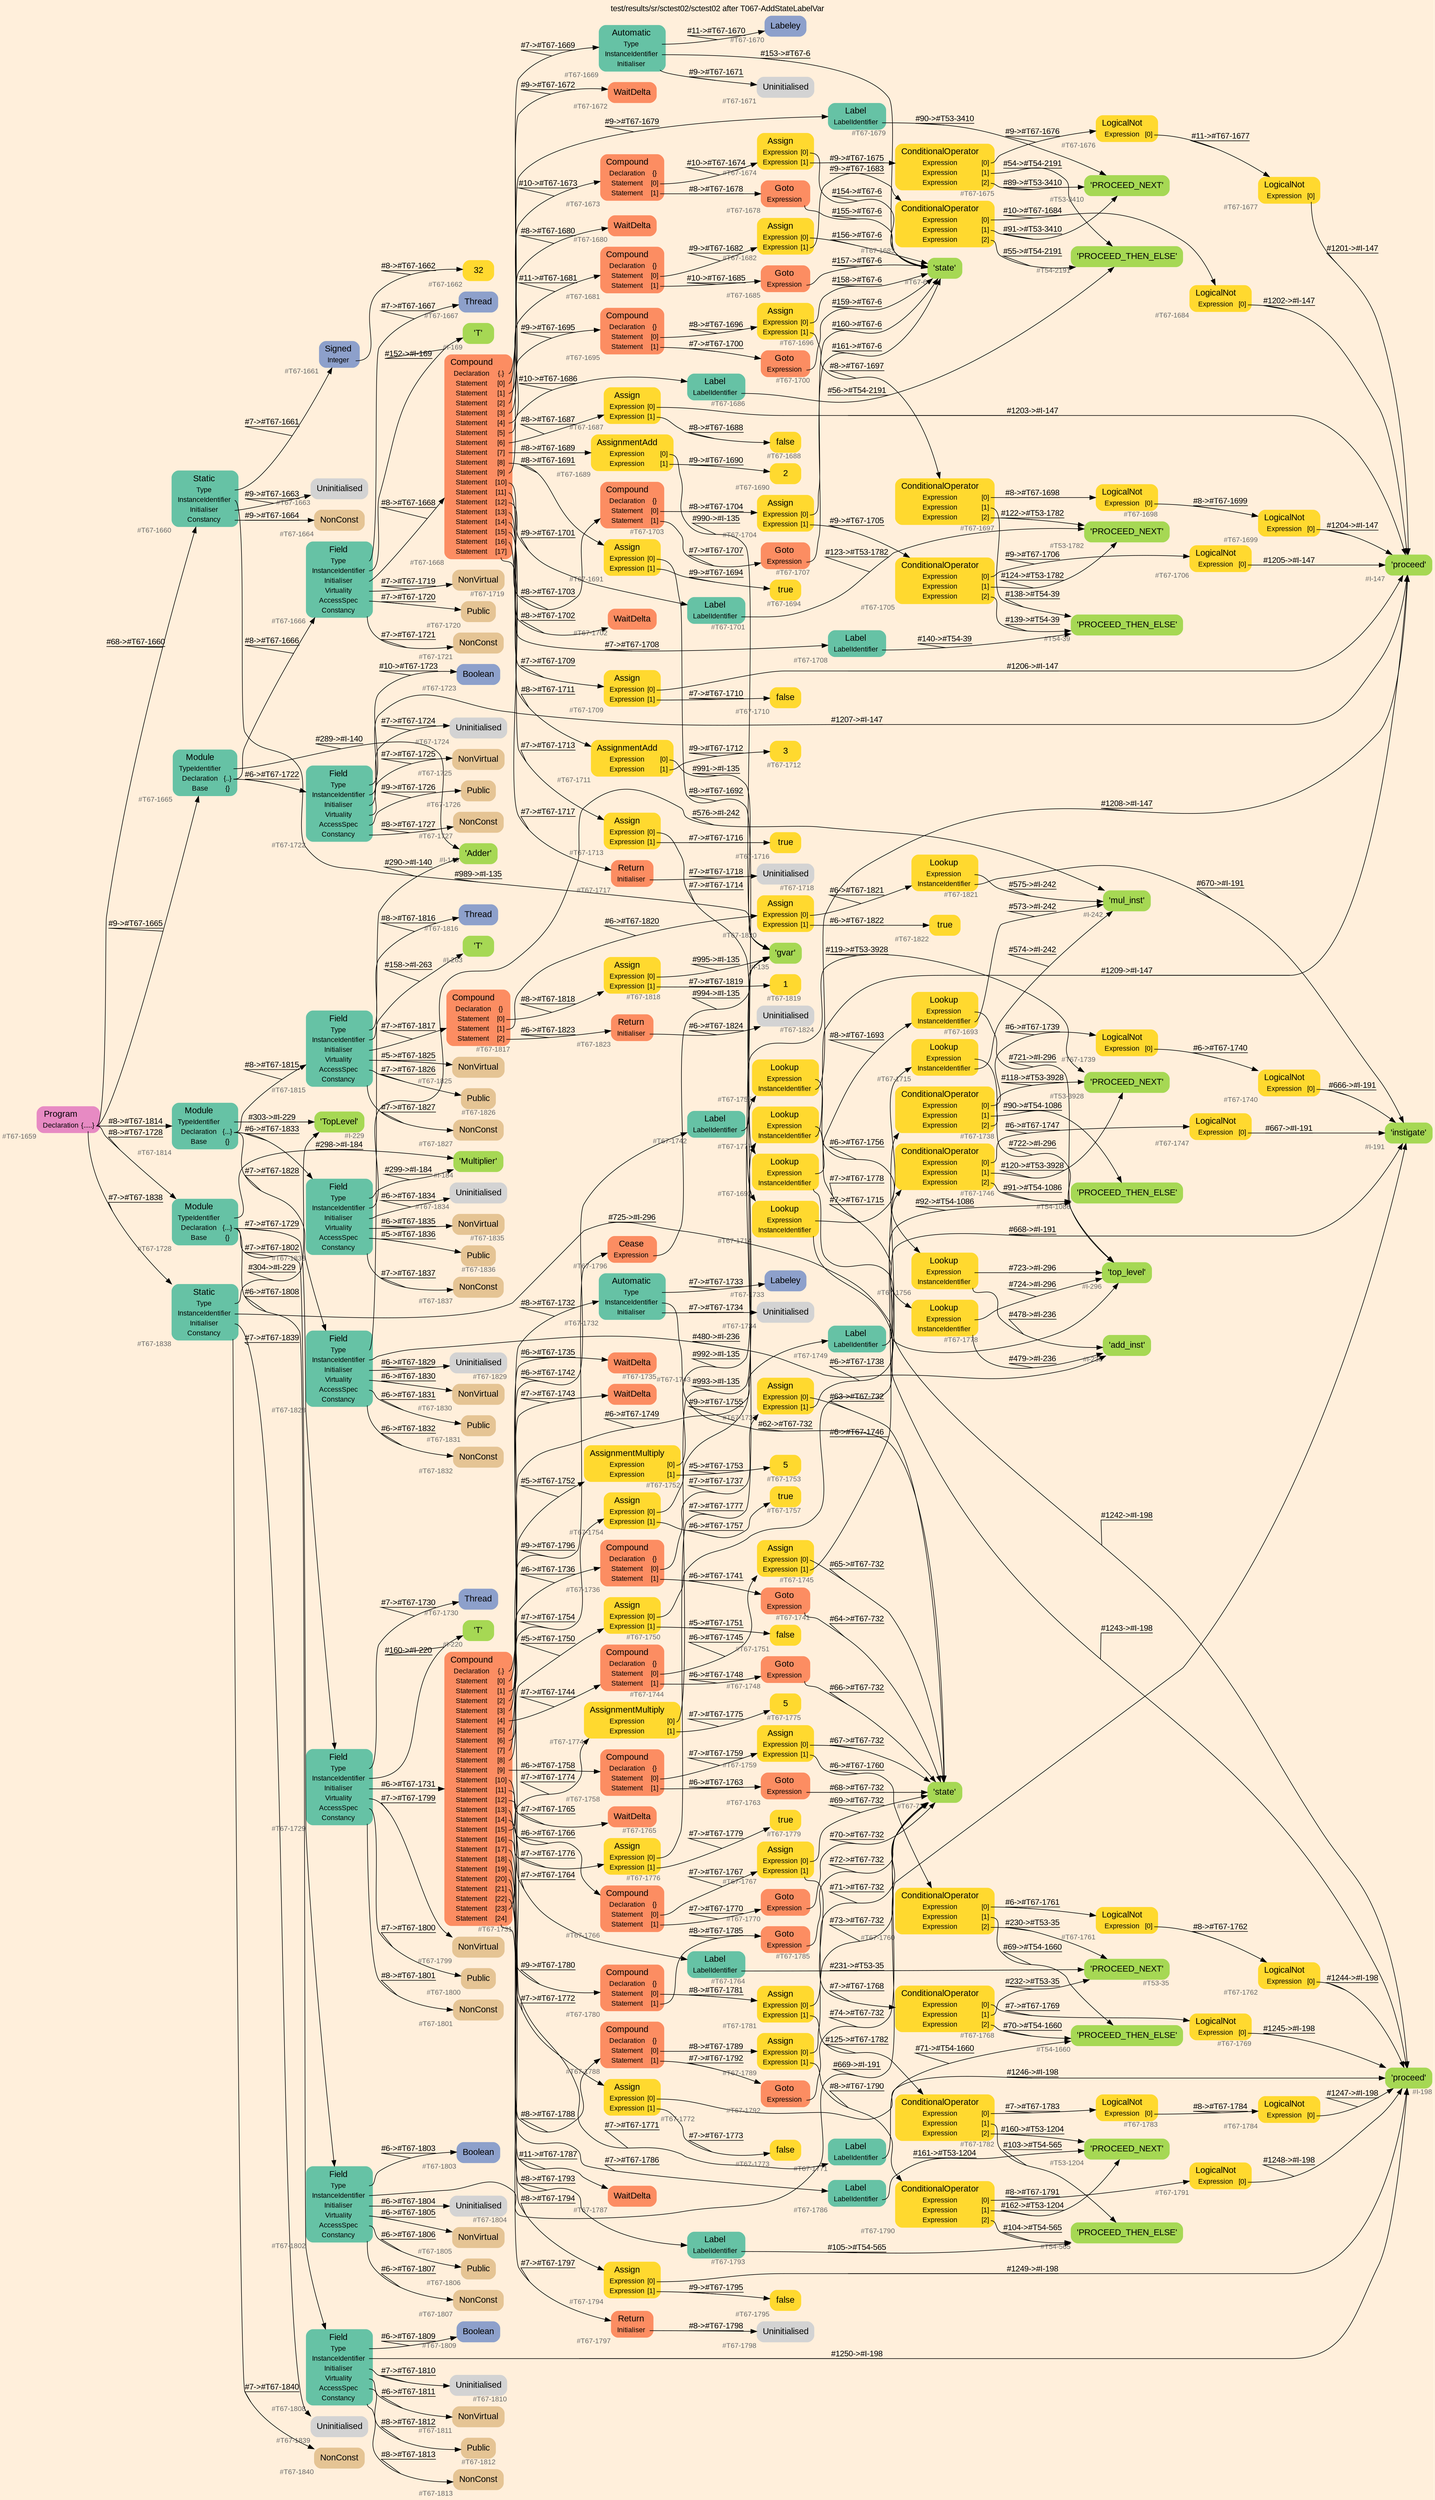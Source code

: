 digraph "test/results/sr/sctest02/sctest02 after T067-AddStateLabelVar" {
label = "test/results/sr/sctest02/sctest02 after T067-AddStateLabelVar"
labelloc = t
graph [
    rankdir = "LR"
    ranksep = 0.3
    bgcolor = antiquewhite1
    color = black
    fontcolor = black
    fontname = "Arial"
];
node [
    fontname = "Arial"
];
edge [
    fontname = "Arial"
];

// -------------------- node figure --------------------
// -------- block #T67-1659 ----------
"#T67-1659" [
    fillcolor = "/set28/4"
    xlabel = "#T67-1659"
    fontsize = "12"
    fontcolor = grey40
    shape = "plaintext"
    label = <<TABLE BORDER="0" CELLBORDER="0" CELLSPACING="0">
     <TR><TD><FONT COLOR="black" POINT-SIZE="15">Program</FONT></TD></TR>
     <TR><TD><FONT COLOR="black" POINT-SIZE="12">Declaration</FONT></TD><TD PORT="port0"><FONT COLOR="black" POINT-SIZE="12">{.....}</FONT></TD></TR>
    </TABLE>>
    style = "rounded,filled"
];

// -------- block #T67-1660 ----------
"#T67-1660" [
    fillcolor = "/set28/1"
    xlabel = "#T67-1660"
    fontsize = "12"
    fontcolor = grey40
    shape = "plaintext"
    label = <<TABLE BORDER="0" CELLBORDER="0" CELLSPACING="0">
     <TR><TD><FONT COLOR="black" POINT-SIZE="15">Static</FONT></TD></TR>
     <TR><TD><FONT COLOR="black" POINT-SIZE="12">Type</FONT></TD><TD PORT="port0"></TD></TR>
     <TR><TD><FONT COLOR="black" POINT-SIZE="12">InstanceIdentifier</FONT></TD><TD PORT="port1"></TD></TR>
     <TR><TD><FONT COLOR="black" POINT-SIZE="12">Initialiser</FONT></TD><TD PORT="port2"></TD></TR>
     <TR><TD><FONT COLOR="black" POINT-SIZE="12">Constancy</FONT></TD><TD PORT="port3"></TD></TR>
    </TABLE>>
    style = "rounded,filled"
];

// -------- block #T67-1661 ----------
"#T67-1661" [
    fillcolor = "/set28/3"
    xlabel = "#T67-1661"
    fontsize = "12"
    fontcolor = grey40
    shape = "plaintext"
    label = <<TABLE BORDER="0" CELLBORDER="0" CELLSPACING="0">
     <TR><TD><FONT COLOR="black" POINT-SIZE="15">Signed</FONT></TD></TR>
     <TR><TD><FONT COLOR="black" POINT-SIZE="12">Integer</FONT></TD><TD PORT="port0"></TD></TR>
    </TABLE>>
    style = "rounded,filled"
];

// -------- block #T67-1662 ----------
"#T67-1662" [
    fillcolor = "/set28/6"
    xlabel = "#T67-1662"
    fontsize = "12"
    fontcolor = grey40
    shape = "plaintext"
    label = <<TABLE BORDER="0" CELLBORDER="0" CELLSPACING="0">
     <TR><TD><FONT COLOR="black" POINT-SIZE="15">32</FONT></TD></TR>
    </TABLE>>
    style = "rounded,filled"
];

// -------- block #I-135 ----------
"#I-135" [
    fillcolor = "/set28/5"
    xlabel = "#I-135"
    fontsize = "12"
    fontcolor = grey40
    shape = "plaintext"
    label = <<TABLE BORDER="0" CELLBORDER="0" CELLSPACING="0">
     <TR><TD><FONT COLOR="black" POINT-SIZE="15">'gvar'</FONT></TD></TR>
    </TABLE>>
    style = "rounded,filled"
];

// -------- block #T67-1663 ----------
"#T67-1663" [
    xlabel = "#T67-1663"
    fontsize = "12"
    fontcolor = grey40
    shape = "plaintext"
    label = <<TABLE BORDER="0" CELLBORDER="0" CELLSPACING="0">
     <TR><TD><FONT COLOR="black" POINT-SIZE="15">Uninitialised</FONT></TD></TR>
    </TABLE>>
    style = "rounded,filled"
];

// -------- block #T67-1664 ----------
"#T67-1664" [
    fillcolor = "/set28/7"
    xlabel = "#T67-1664"
    fontsize = "12"
    fontcolor = grey40
    shape = "plaintext"
    label = <<TABLE BORDER="0" CELLBORDER="0" CELLSPACING="0">
     <TR><TD><FONT COLOR="black" POINT-SIZE="15">NonConst</FONT></TD></TR>
    </TABLE>>
    style = "rounded,filled"
];

// -------- block #T67-1665 ----------
"#T67-1665" [
    fillcolor = "/set28/1"
    xlabel = "#T67-1665"
    fontsize = "12"
    fontcolor = grey40
    shape = "plaintext"
    label = <<TABLE BORDER="0" CELLBORDER="0" CELLSPACING="0">
     <TR><TD><FONT COLOR="black" POINT-SIZE="15">Module</FONT></TD></TR>
     <TR><TD><FONT COLOR="black" POINT-SIZE="12">TypeIdentifier</FONT></TD><TD PORT="port0"></TD></TR>
     <TR><TD><FONT COLOR="black" POINT-SIZE="12">Declaration</FONT></TD><TD PORT="port1"><FONT COLOR="black" POINT-SIZE="12">{..}</FONT></TD></TR>
     <TR><TD><FONT COLOR="black" POINT-SIZE="12">Base</FONT></TD><TD PORT="port2"><FONT COLOR="black" POINT-SIZE="12">{}</FONT></TD></TR>
    </TABLE>>
    style = "rounded,filled"
];

// -------- block #I-140 ----------
"#I-140" [
    fillcolor = "/set28/5"
    xlabel = "#I-140"
    fontsize = "12"
    fontcolor = grey40
    shape = "plaintext"
    label = <<TABLE BORDER="0" CELLBORDER="0" CELLSPACING="0">
     <TR><TD><FONT COLOR="black" POINT-SIZE="15">'Adder'</FONT></TD></TR>
    </TABLE>>
    style = "rounded,filled"
];

// -------- block #T67-1666 ----------
"#T67-1666" [
    fillcolor = "/set28/1"
    xlabel = "#T67-1666"
    fontsize = "12"
    fontcolor = grey40
    shape = "plaintext"
    label = <<TABLE BORDER="0" CELLBORDER="0" CELLSPACING="0">
     <TR><TD><FONT COLOR="black" POINT-SIZE="15">Field</FONT></TD></TR>
     <TR><TD><FONT COLOR="black" POINT-SIZE="12">Type</FONT></TD><TD PORT="port0"></TD></TR>
     <TR><TD><FONT COLOR="black" POINT-SIZE="12">InstanceIdentifier</FONT></TD><TD PORT="port1"></TD></TR>
     <TR><TD><FONT COLOR="black" POINT-SIZE="12">Initialiser</FONT></TD><TD PORT="port2"></TD></TR>
     <TR><TD><FONT COLOR="black" POINT-SIZE="12">Virtuality</FONT></TD><TD PORT="port3"></TD></TR>
     <TR><TD><FONT COLOR="black" POINT-SIZE="12">AccessSpec</FONT></TD><TD PORT="port4"></TD></TR>
     <TR><TD><FONT COLOR="black" POINT-SIZE="12">Constancy</FONT></TD><TD PORT="port5"></TD></TR>
    </TABLE>>
    style = "rounded,filled"
];

// -------- block #T67-1667 ----------
"#T67-1667" [
    fillcolor = "/set28/3"
    xlabel = "#T67-1667"
    fontsize = "12"
    fontcolor = grey40
    shape = "plaintext"
    label = <<TABLE BORDER="0" CELLBORDER="0" CELLSPACING="0">
     <TR><TD><FONT COLOR="black" POINT-SIZE="15">Thread</FONT></TD></TR>
    </TABLE>>
    style = "rounded,filled"
];

// -------- block #I-169 ----------
"#I-169" [
    fillcolor = "/set28/5"
    xlabel = "#I-169"
    fontsize = "12"
    fontcolor = grey40
    shape = "plaintext"
    label = <<TABLE BORDER="0" CELLBORDER="0" CELLSPACING="0">
     <TR><TD><FONT COLOR="black" POINT-SIZE="15">'T'</FONT></TD></TR>
    </TABLE>>
    style = "rounded,filled"
];

// -------- block #T67-1668 ----------
"#T67-1668" [
    fillcolor = "/set28/2"
    xlabel = "#T67-1668"
    fontsize = "12"
    fontcolor = grey40
    shape = "plaintext"
    label = <<TABLE BORDER="0" CELLBORDER="0" CELLSPACING="0">
     <TR><TD><FONT COLOR="black" POINT-SIZE="15">Compound</FONT></TD></TR>
     <TR><TD><FONT COLOR="black" POINT-SIZE="12">Declaration</FONT></TD><TD PORT="port0"><FONT COLOR="black" POINT-SIZE="12">{.}</FONT></TD></TR>
     <TR><TD><FONT COLOR="black" POINT-SIZE="12">Statement</FONT></TD><TD PORT="port1"><FONT COLOR="black" POINT-SIZE="12">[0]</FONT></TD></TR>
     <TR><TD><FONT COLOR="black" POINT-SIZE="12">Statement</FONT></TD><TD PORT="port2"><FONT COLOR="black" POINT-SIZE="12">[1]</FONT></TD></TR>
     <TR><TD><FONT COLOR="black" POINT-SIZE="12">Statement</FONT></TD><TD PORT="port3"><FONT COLOR="black" POINT-SIZE="12">[2]</FONT></TD></TR>
     <TR><TD><FONT COLOR="black" POINT-SIZE="12">Statement</FONT></TD><TD PORT="port4"><FONT COLOR="black" POINT-SIZE="12">[3]</FONT></TD></TR>
     <TR><TD><FONT COLOR="black" POINT-SIZE="12">Statement</FONT></TD><TD PORT="port5"><FONT COLOR="black" POINT-SIZE="12">[4]</FONT></TD></TR>
     <TR><TD><FONT COLOR="black" POINT-SIZE="12">Statement</FONT></TD><TD PORT="port6"><FONT COLOR="black" POINT-SIZE="12">[5]</FONT></TD></TR>
     <TR><TD><FONT COLOR="black" POINT-SIZE="12">Statement</FONT></TD><TD PORT="port7"><FONT COLOR="black" POINT-SIZE="12">[6]</FONT></TD></TR>
     <TR><TD><FONT COLOR="black" POINT-SIZE="12">Statement</FONT></TD><TD PORT="port8"><FONT COLOR="black" POINT-SIZE="12">[7]</FONT></TD></TR>
     <TR><TD><FONT COLOR="black" POINT-SIZE="12">Statement</FONT></TD><TD PORT="port9"><FONT COLOR="black" POINT-SIZE="12">[8]</FONT></TD></TR>
     <TR><TD><FONT COLOR="black" POINT-SIZE="12">Statement</FONT></TD><TD PORT="port10"><FONT COLOR="black" POINT-SIZE="12">[9]</FONT></TD></TR>
     <TR><TD><FONT COLOR="black" POINT-SIZE="12">Statement</FONT></TD><TD PORT="port11"><FONT COLOR="black" POINT-SIZE="12">[10]</FONT></TD></TR>
     <TR><TD><FONT COLOR="black" POINT-SIZE="12">Statement</FONT></TD><TD PORT="port12"><FONT COLOR="black" POINT-SIZE="12">[11]</FONT></TD></TR>
     <TR><TD><FONT COLOR="black" POINT-SIZE="12">Statement</FONT></TD><TD PORT="port13"><FONT COLOR="black" POINT-SIZE="12">[12]</FONT></TD></TR>
     <TR><TD><FONT COLOR="black" POINT-SIZE="12">Statement</FONT></TD><TD PORT="port14"><FONT COLOR="black" POINT-SIZE="12">[13]</FONT></TD></TR>
     <TR><TD><FONT COLOR="black" POINT-SIZE="12">Statement</FONT></TD><TD PORT="port15"><FONT COLOR="black" POINT-SIZE="12">[14]</FONT></TD></TR>
     <TR><TD><FONT COLOR="black" POINT-SIZE="12">Statement</FONT></TD><TD PORT="port16"><FONT COLOR="black" POINT-SIZE="12">[15]</FONT></TD></TR>
     <TR><TD><FONT COLOR="black" POINT-SIZE="12">Statement</FONT></TD><TD PORT="port17"><FONT COLOR="black" POINT-SIZE="12">[16]</FONT></TD></TR>
     <TR><TD><FONT COLOR="black" POINT-SIZE="12">Statement</FONT></TD><TD PORT="port18"><FONT COLOR="black" POINT-SIZE="12">[17]</FONT></TD></TR>
    </TABLE>>
    style = "rounded,filled"
];

// -------- block #T67-1669 ----------
"#T67-1669" [
    fillcolor = "/set28/1"
    xlabel = "#T67-1669"
    fontsize = "12"
    fontcolor = grey40
    shape = "plaintext"
    label = <<TABLE BORDER="0" CELLBORDER="0" CELLSPACING="0">
     <TR><TD><FONT COLOR="black" POINT-SIZE="15">Automatic</FONT></TD></TR>
     <TR><TD><FONT COLOR="black" POINT-SIZE="12">Type</FONT></TD><TD PORT="port0"></TD></TR>
     <TR><TD><FONT COLOR="black" POINT-SIZE="12">InstanceIdentifier</FONT></TD><TD PORT="port1"></TD></TR>
     <TR><TD><FONT COLOR="black" POINT-SIZE="12">Initialiser</FONT></TD><TD PORT="port2"></TD></TR>
    </TABLE>>
    style = "rounded,filled"
];

// -------- block #T67-1670 ----------
"#T67-1670" [
    fillcolor = "/set28/3"
    xlabel = "#T67-1670"
    fontsize = "12"
    fontcolor = grey40
    shape = "plaintext"
    label = <<TABLE BORDER="0" CELLBORDER="0" CELLSPACING="0">
     <TR><TD><FONT COLOR="black" POINT-SIZE="15">Labeley</FONT></TD></TR>
    </TABLE>>
    style = "rounded,filled"
];

// -------- block #T67-6 ----------
"#T67-6" [
    fillcolor = "/set28/5"
    xlabel = "#T67-6"
    fontsize = "12"
    fontcolor = grey40
    shape = "plaintext"
    label = <<TABLE BORDER="0" CELLBORDER="0" CELLSPACING="0">
     <TR><TD><FONT COLOR="black" POINT-SIZE="15">'state'</FONT></TD></TR>
    </TABLE>>
    style = "rounded,filled"
];

// -------- block #T67-1671 ----------
"#T67-1671" [
    xlabel = "#T67-1671"
    fontsize = "12"
    fontcolor = grey40
    shape = "plaintext"
    label = <<TABLE BORDER="0" CELLBORDER="0" CELLSPACING="0">
     <TR><TD><FONT COLOR="black" POINT-SIZE="15">Uninitialised</FONT></TD></TR>
    </TABLE>>
    style = "rounded,filled"
];

// -------- block #T67-1672 ----------
"#T67-1672" [
    fillcolor = "/set28/2"
    xlabel = "#T67-1672"
    fontsize = "12"
    fontcolor = grey40
    shape = "plaintext"
    label = <<TABLE BORDER="0" CELLBORDER="0" CELLSPACING="0">
     <TR><TD><FONT COLOR="black" POINT-SIZE="15">WaitDelta</FONT></TD></TR>
    </TABLE>>
    style = "rounded,filled"
];

// -------- block #T67-1673 ----------
"#T67-1673" [
    fillcolor = "/set28/2"
    xlabel = "#T67-1673"
    fontsize = "12"
    fontcolor = grey40
    shape = "plaintext"
    label = <<TABLE BORDER="0" CELLBORDER="0" CELLSPACING="0">
     <TR><TD><FONT COLOR="black" POINT-SIZE="15">Compound</FONT></TD></TR>
     <TR><TD><FONT COLOR="black" POINT-SIZE="12">Declaration</FONT></TD><TD PORT="port0"><FONT COLOR="black" POINT-SIZE="12">{}</FONT></TD></TR>
     <TR><TD><FONT COLOR="black" POINT-SIZE="12">Statement</FONT></TD><TD PORT="port1"><FONT COLOR="black" POINT-SIZE="12">[0]</FONT></TD></TR>
     <TR><TD><FONT COLOR="black" POINT-SIZE="12">Statement</FONT></TD><TD PORT="port2"><FONT COLOR="black" POINT-SIZE="12">[1]</FONT></TD></TR>
    </TABLE>>
    style = "rounded,filled"
];

// -------- block #T67-1674 ----------
"#T67-1674" [
    fillcolor = "/set28/6"
    xlabel = "#T67-1674"
    fontsize = "12"
    fontcolor = grey40
    shape = "plaintext"
    label = <<TABLE BORDER="0" CELLBORDER="0" CELLSPACING="0">
     <TR><TD><FONT COLOR="black" POINT-SIZE="15">Assign</FONT></TD></TR>
     <TR><TD><FONT COLOR="black" POINT-SIZE="12">Expression</FONT></TD><TD PORT="port0"><FONT COLOR="black" POINT-SIZE="12">[0]</FONT></TD></TR>
     <TR><TD><FONT COLOR="black" POINT-SIZE="12">Expression</FONT></TD><TD PORT="port1"><FONT COLOR="black" POINT-SIZE="12">[1]</FONT></TD></TR>
    </TABLE>>
    style = "rounded,filled"
];

// -------- block #T67-1675 ----------
"#T67-1675" [
    fillcolor = "/set28/6"
    xlabel = "#T67-1675"
    fontsize = "12"
    fontcolor = grey40
    shape = "plaintext"
    label = <<TABLE BORDER="0" CELLBORDER="0" CELLSPACING="0">
     <TR><TD><FONT COLOR="black" POINT-SIZE="15">ConditionalOperator</FONT></TD></TR>
     <TR><TD><FONT COLOR="black" POINT-SIZE="12">Expression</FONT></TD><TD PORT="port0"><FONT COLOR="black" POINT-SIZE="12">[0]</FONT></TD></TR>
     <TR><TD><FONT COLOR="black" POINT-SIZE="12">Expression</FONT></TD><TD PORT="port1"><FONT COLOR="black" POINT-SIZE="12">[1]</FONT></TD></TR>
     <TR><TD><FONT COLOR="black" POINT-SIZE="12">Expression</FONT></TD><TD PORT="port2"><FONT COLOR="black" POINT-SIZE="12">[2]</FONT></TD></TR>
    </TABLE>>
    style = "rounded,filled"
];

// -------- block #T67-1676 ----------
"#T67-1676" [
    fillcolor = "/set28/6"
    xlabel = "#T67-1676"
    fontsize = "12"
    fontcolor = grey40
    shape = "plaintext"
    label = <<TABLE BORDER="0" CELLBORDER="0" CELLSPACING="0">
     <TR><TD><FONT COLOR="black" POINT-SIZE="15">LogicalNot</FONT></TD></TR>
     <TR><TD><FONT COLOR="black" POINT-SIZE="12">Expression</FONT></TD><TD PORT="port0"><FONT COLOR="black" POINT-SIZE="12">[0]</FONT></TD></TR>
    </TABLE>>
    style = "rounded,filled"
];

// -------- block #T67-1677 ----------
"#T67-1677" [
    fillcolor = "/set28/6"
    xlabel = "#T67-1677"
    fontsize = "12"
    fontcolor = grey40
    shape = "plaintext"
    label = <<TABLE BORDER="0" CELLBORDER="0" CELLSPACING="0">
     <TR><TD><FONT COLOR="black" POINT-SIZE="15">LogicalNot</FONT></TD></TR>
     <TR><TD><FONT COLOR="black" POINT-SIZE="12">Expression</FONT></TD><TD PORT="port0"><FONT COLOR="black" POINT-SIZE="12">[0]</FONT></TD></TR>
    </TABLE>>
    style = "rounded,filled"
];

// -------- block #I-147 ----------
"#I-147" [
    fillcolor = "/set28/5"
    xlabel = "#I-147"
    fontsize = "12"
    fontcolor = grey40
    shape = "plaintext"
    label = <<TABLE BORDER="0" CELLBORDER="0" CELLSPACING="0">
     <TR><TD><FONT COLOR="black" POINT-SIZE="15">'proceed'</FONT></TD></TR>
    </TABLE>>
    style = "rounded,filled"
];

// -------- block #T54-2191 ----------
"#T54-2191" [
    fillcolor = "/set28/5"
    xlabel = "#T54-2191"
    fontsize = "12"
    fontcolor = grey40
    shape = "plaintext"
    label = <<TABLE BORDER="0" CELLBORDER="0" CELLSPACING="0">
     <TR><TD><FONT COLOR="black" POINT-SIZE="15">'PROCEED_THEN_ELSE'</FONT></TD></TR>
    </TABLE>>
    style = "rounded,filled"
];

// -------- block #T53-3410 ----------
"#T53-3410" [
    fillcolor = "/set28/5"
    xlabel = "#T53-3410"
    fontsize = "12"
    fontcolor = grey40
    shape = "plaintext"
    label = <<TABLE BORDER="0" CELLBORDER="0" CELLSPACING="0">
     <TR><TD><FONT COLOR="black" POINT-SIZE="15">'PROCEED_NEXT'</FONT></TD></TR>
    </TABLE>>
    style = "rounded,filled"
];

// -------- block #T67-1678 ----------
"#T67-1678" [
    fillcolor = "/set28/2"
    xlabel = "#T67-1678"
    fontsize = "12"
    fontcolor = grey40
    shape = "plaintext"
    label = <<TABLE BORDER="0" CELLBORDER="0" CELLSPACING="0">
     <TR><TD><FONT COLOR="black" POINT-SIZE="15">Goto</FONT></TD></TR>
     <TR><TD><FONT COLOR="black" POINT-SIZE="12">Expression</FONT></TD><TD PORT="port0"></TD></TR>
    </TABLE>>
    style = "rounded,filled"
];

// -------- block #T67-1679 ----------
"#T67-1679" [
    fillcolor = "/set28/1"
    xlabel = "#T67-1679"
    fontsize = "12"
    fontcolor = grey40
    shape = "plaintext"
    label = <<TABLE BORDER="0" CELLBORDER="0" CELLSPACING="0">
     <TR><TD><FONT COLOR="black" POINT-SIZE="15">Label</FONT></TD></TR>
     <TR><TD><FONT COLOR="black" POINT-SIZE="12">LabelIdentifier</FONT></TD><TD PORT="port0"></TD></TR>
    </TABLE>>
    style = "rounded,filled"
];

// -------- block #T67-1680 ----------
"#T67-1680" [
    fillcolor = "/set28/2"
    xlabel = "#T67-1680"
    fontsize = "12"
    fontcolor = grey40
    shape = "plaintext"
    label = <<TABLE BORDER="0" CELLBORDER="0" CELLSPACING="0">
     <TR><TD><FONT COLOR="black" POINT-SIZE="15">WaitDelta</FONT></TD></TR>
    </TABLE>>
    style = "rounded,filled"
];

// -------- block #T67-1681 ----------
"#T67-1681" [
    fillcolor = "/set28/2"
    xlabel = "#T67-1681"
    fontsize = "12"
    fontcolor = grey40
    shape = "plaintext"
    label = <<TABLE BORDER="0" CELLBORDER="0" CELLSPACING="0">
     <TR><TD><FONT COLOR="black" POINT-SIZE="15">Compound</FONT></TD></TR>
     <TR><TD><FONT COLOR="black" POINT-SIZE="12">Declaration</FONT></TD><TD PORT="port0"><FONT COLOR="black" POINT-SIZE="12">{}</FONT></TD></TR>
     <TR><TD><FONT COLOR="black" POINT-SIZE="12">Statement</FONT></TD><TD PORT="port1"><FONT COLOR="black" POINT-SIZE="12">[0]</FONT></TD></TR>
     <TR><TD><FONT COLOR="black" POINT-SIZE="12">Statement</FONT></TD><TD PORT="port2"><FONT COLOR="black" POINT-SIZE="12">[1]</FONT></TD></TR>
    </TABLE>>
    style = "rounded,filled"
];

// -------- block #T67-1682 ----------
"#T67-1682" [
    fillcolor = "/set28/6"
    xlabel = "#T67-1682"
    fontsize = "12"
    fontcolor = grey40
    shape = "plaintext"
    label = <<TABLE BORDER="0" CELLBORDER="0" CELLSPACING="0">
     <TR><TD><FONT COLOR="black" POINT-SIZE="15">Assign</FONT></TD></TR>
     <TR><TD><FONT COLOR="black" POINT-SIZE="12">Expression</FONT></TD><TD PORT="port0"><FONT COLOR="black" POINT-SIZE="12">[0]</FONT></TD></TR>
     <TR><TD><FONT COLOR="black" POINT-SIZE="12">Expression</FONT></TD><TD PORT="port1"><FONT COLOR="black" POINT-SIZE="12">[1]</FONT></TD></TR>
    </TABLE>>
    style = "rounded,filled"
];

// -------- block #T67-1683 ----------
"#T67-1683" [
    fillcolor = "/set28/6"
    xlabel = "#T67-1683"
    fontsize = "12"
    fontcolor = grey40
    shape = "plaintext"
    label = <<TABLE BORDER="0" CELLBORDER="0" CELLSPACING="0">
     <TR><TD><FONT COLOR="black" POINT-SIZE="15">ConditionalOperator</FONT></TD></TR>
     <TR><TD><FONT COLOR="black" POINT-SIZE="12">Expression</FONT></TD><TD PORT="port0"><FONT COLOR="black" POINT-SIZE="12">[0]</FONT></TD></TR>
     <TR><TD><FONT COLOR="black" POINT-SIZE="12">Expression</FONT></TD><TD PORT="port1"><FONT COLOR="black" POINT-SIZE="12">[1]</FONT></TD></TR>
     <TR><TD><FONT COLOR="black" POINT-SIZE="12">Expression</FONT></TD><TD PORT="port2"><FONT COLOR="black" POINT-SIZE="12">[2]</FONT></TD></TR>
    </TABLE>>
    style = "rounded,filled"
];

// -------- block #T67-1684 ----------
"#T67-1684" [
    fillcolor = "/set28/6"
    xlabel = "#T67-1684"
    fontsize = "12"
    fontcolor = grey40
    shape = "plaintext"
    label = <<TABLE BORDER="0" CELLBORDER="0" CELLSPACING="0">
     <TR><TD><FONT COLOR="black" POINT-SIZE="15">LogicalNot</FONT></TD></TR>
     <TR><TD><FONT COLOR="black" POINT-SIZE="12">Expression</FONT></TD><TD PORT="port0"><FONT COLOR="black" POINT-SIZE="12">[0]</FONT></TD></TR>
    </TABLE>>
    style = "rounded,filled"
];

// -------- block #T67-1685 ----------
"#T67-1685" [
    fillcolor = "/set28/2"
    xlabel = "#T67-1685"
    fontsize = "12"
    fontcolor = grey40
    shape = "plaintext"
    label = <<TABLE BORDER="0" CELLBORDER="0" CELLSPACING="0">
     <TR><TD><FONT COLOR="black" POINT-SIZE="15">Goto</FONT></TD></TR>
     <TR><TD><FONT COLOR="black" POINT-SIZE="12">Expression</FONT></TD><TD PORT="port0"></TD></TR>
    </TABLE>>
    style = "rounded,filled"
];

// -------- block #T67-1686 ----------
"#T67-1686" [
    fillcolor = "/set28/1"
    xlabel = "#T67-1686"
    fontsize = "12"
    fontcolor = grey40
    shape = "plaintext"
    label = <<TABLE BORDER="0" CELLBORDER="0" CELLSPACING="0">
     <TR><TD><FONT COLOR="black" POINT-SIZE="15">Label</FONT></TD></TR>
     <TR><TD><FONT COLOR="black" POINT-SIZE="12">LabelIdentifier</FONT></TD><TD PORT="port0"></TD></TR>
    </TABLE>>
    style = "rounded,filled"
];

// -------- block #T67-1687 ----------
"#T67-1687" [
    fillcolor = "/set28/6"
    xlabel = "#T67-1687"
    fontsize = "12"
    fontcolor = grey40
    shape = "plaintext"
    label = <<TABLE BORDER="0" CELLBORDER="0" CELLSPACING="0">
     <TR><TD><FONT COLOR="black" POINT-SIZE="15">Assign</FONT></TD></TR>
     <TR><TD><FONT COLOR="black" POINT-SIZE="12">Expression</FONT></TD><TD PORT="port0"><FONT COLOR="black" POINT-SIZE="12">[0]</FONT></TD></TR>
     <TR><TD><FONT COLOR="black" POINT-SIZE="12">Expression</FONT></TD><TD PORT="port1"><FONT COLOR="black" POINT-SIZE="12">[1]</FONT></TD></TR>
    </TABLE>>
    style = "rounded,filled"
];

// -------- block #T67-1688 ----------
"#T67-1688" [
    fillcolor = "/set28/6"
    xlabel = "#T67-1688"
    fontsize = "12"
    fontcolor = grey40
    shape = "plaintext"
    label = <<TABLE BORDER="0" CELLBORDER="0" CELLSPACING="0">
     <TR><TD><FONT COLOR="black" POINT-SIZE="15">false</FONT></TD></TR>
    </TABLE>>
    style = "rounded,filled"
];

// -------- block #T67-1689 ----------
"#T67-1689" [
    fillcolor = "/set28/6"
    xlabel = "#T67-1689"
    fontsize = "12"
    fontcolor = grey40
    shape = "plaintext"
    label = <<TABLE BORDER="0" CELLBORDER="0" CELLSPACING="0">
     <TR><TD><FONT COLOR="black" POINT-SIZE="15">AssignmentAdd</FONT></TD></TR>
     <TR><TD><FONT COLOR="black" POINT-SIZE="12">Expression</FONT></TD><TD PORT="port0"><FONT COLOR="black" POINT-SIZE="12">[0]</FONT></TD></TR>
     <TR><TD><FONT COLOR="black" POINT-SIZE="12">Expression</FONT></TD><TD PORT="port1"><FONT COLOR="black" POINT-SIZE="12">[1]</FONT></TD></TR>
    </TABLE>>
    style = "rounded,filled"
];

// -------- block #T67-1690 ----------
"#T67-1690" [
    fillcolor = "/set28/6"
    xlabel = "#T67-1690"
    fontsize = "12"
    fontcolor = grey40
    shape = "plaintext"
    label = <<TABLE BORDER="0" CELLBORDER="0" CELLSPACING="0">
     <TR><TD><FONT COLOR="black" POINT-SIZE="15">2</FONT></TD></TR>
    </TABLE>>
    style = "rounded,filled"
];

// -------- block #T67-1691 ----------
"#T67-1691" [
    fillcolor = "/set28/6"
    xlabel = "#T67-1691"
    fontsize = "12"
    fontcolor = grey40
    shape = "plaintext"
    label = <<TABLE BORDER="0" CELLBORDER="0" CELLSPACING="0">
     <TR><TD><FONT COLOR="black" POINT-SIZE="15">Assign</FONT></TD></TR>
     <TR><TD><FONT COLOR="black" POINT-SIZE="12">Expression</FONT></TD><TD PORT="port0"><FONT COLOR="black" POINT-SIZE="12">[0]</FONT></TD></TR>
     <TR><TD><FONT COLOR="black" POINT-SIZE="12">Expression</FONT></TD><TD PORT="port1"><FONT COLOR="black" POINT-SIZE="12">[1]</FONT></TD></TR>
    </TABLE>>
    style = "rounded,filled"
];

// -------- block #T67-1692 ----------
"#T67-1692" [
    fillcolor = "/set28/6"
    xlabel = "#T67-1692"
    fontsize = "12"
    fontcolor = grey40
    shape = "plaintext"
    label = <<TABLE BORDER="0" CELLBORDER="0" CELLSPACING="0">
     <TR><TD><FONT COLOR="black" POINT-SIZE="15">Lookup</FONT></TD></TR>
     <TR><TD><FONT COLOR="black" POINT-SIZE="12">Expression</FONT></TD><TD PORT="port0"></TD></TR>
     <TR><TD><FONT COLOR="black" POINT-SIZE="12">InstanceIdentifier</FONT></TD><TD PORT="port1"></TD></TR>
    </TABLE>>
    style = "rounded,filled"
];

// -------- block #T67-1693 ----------
"#T67-1693" [
    fillcolor = "/set28/6"
    xlabel = "#T67-1693"
    fontsize = "12"
    fontcolor = grey40
    shape = "plaintext"
    label = <<TABLE BORDER="0" CELLBORDER="0" CELLSPACING="0">
     <TR><TD><FONT COLOR="black" POINT-SIZE="15">Lookup</FONT></TD></TR>
     <TR><TD><FONT COLOR="black" POINT-SIZE="12">Expression</FONT></TD><TD PORT="port0"></TD></TR>
     <TR><TD><FONT COLOR="black" POINT-SIZE="12">InstanceIdentifier</FONT></TD><TD PORT="port1"></TD></TR>
    </TABLE>>
    style = "rounded,filled"
];

// -------- block #I-296 ----------
"#I-296" [
    fillcolor = "/set28/5"
    xlabel = "#I-296"
    fontsize = "12"
    fontcolor = grey40
    shape = "plaintext"
    label = <<TABLE BORDER="0" CELLBORDER="0" CELLSPACING="0">
     <TR><TD><FONT COLOR="black" POINT-SIZE="15">'top_level'</FONT></TD></TR>
    </TABLE>>
    style = "rounded,filled"
];

// -------- block #I-242 ----------
"#I-242" [
    fillcolor = "/set28/5"
    xlabel = "#I-242"
    fontsize = "12"
    fontcolor = grey40
    shape = "plaintext"
    label = <<TABLE BORDER="0" CELLBORDER="0" CELLSPACING="0">
     <TR><TD><FONT COLOR="black" POINT-SIZE="15">'mul_inst'</FONT></TD></TR>
    </TABLE>>
    style = "rounded,filled"
];

// -------- block #I-198 ----------
"#I-198" [
    fillcolor = "/set28/5"
    xlabel = "#I-198"
    fontsize = "12"
    fontcolor = grey40
    shape = "plaintext"
    label = <<TABLE BORDER="0" CELLBORDER="0" CELLSPACING="0">
     <TR><TD><FONT COLOR="black" POINT-SIZE="15">'proceed'</FONT></TD></TR>
    </TABLE>>
    style = "rounded,filled"
];

// -------- block #T67-1694 ----------
"#T67-1694" [
    fillcolor = "/set28/6"
    xlabel = "#T67-1694"
    fontsize = "12"
    fontcolor = grey40
    shape = "plaintext"
    label = <<TABLE BORDER="0" CELLBORDER="0" CELLSPACING="0">
     <TR><TD><FONT COLOR="black" POINT-SIZE="15">true</FONT></TD></TR>
    </TABLE>>
    style = "rounded,filled"
];

// -------- block #T67-1695 ----------
"#T67-1695" [
    fillcolor = "/set28/2"
    xlabel = "#T67-1695"
    fontsize = "12"
    fontcolor = grey40
    shape = "plaintext"
    label = <<TABLE BORDER="0" CELLBORDER="0" CELLSPACING="0">
     <TR><TD><FONT COLOR="black" POINT-SIZE="15">Compound</FONT></TD></TR>
     <TR><TD><FONT COLOR="black" POINT-SIZE="12">Declaration</FONT></TD><TD PORT="port0"><FONT COLOR="black" POINT-SIZE="12">{}</FONT></TD></TR>
     <TR><TD><FONT COLOR="black" POINT-SIZE="12">Statement</FONT></TD><TD PORT="port1"><FONT COLOR="black" POINT-SIZE="12">[0]</FONT></TD></TR>
     <TR><TD><FONT COLOR="black" POINT-SIZE="12">Statement</FONT></TD><TD PORT="port2"><FONT COLOR="black" POINT-SIZE="12">[1]</FONT></TD></TR>
    </TABLE>>
    style = "rounded,filled"
];

// -------- block #T67-1696 ----------
"#T67-1696" [
    fillcolor = "/set28/6"
    xlabel = "#T67-1696"
    fontsize = "12"
    fontcolor = grey40
    shape = "plaintext"
    label = <<TABLE BORDER="0" CELLBORDER="0" CELLSPACING="0">
     <TR><TD><FONT COLOR="black" POINT-SIZE="15">Assign</FONT></TD></TR>
     <TR><TD><FONT COLOR="black" POINT-SIZE="12">Expression</FONT></TD><TD PORT="port0"><FONT COLOR="black" POINT-SIZE="12">[0]</FONT></TD></TR>
     <TR><TD><FONT COLOR="black" POINT-SIZE="12">Expression</FONT></TD><TD PORT="port1"><FONT COLOR="black" POINT-SIZE="12">[1]</FONT></TD></TR>
    </TABLE>>
    style = "rounded,filled"
];

// -------- block #T67-1697 ----------
"#T67-1697" [
    fillcolor = "/set28/6"
    xlabel = "#T67-1697"
    fontsize = "12"
    fontcolor = grey40
    shape = "plaintext"
    label = <<TABLE BORDER="0" CELLBORDER="0" CELLSPACING="0">
     <TR><TD><FONT COLOR="black" POINT-SIZE="15">ConditionalOperator</FONT></TD></TR>
     <TR><TD><FONT COLOR="black" POINT-SIZE="12">Expression</FONT></TD><TD PORT="port0"><FONT COLOR="black" POINT-SIZE="12">[0]</FONT></TD></TR>
     <TR><TD><FONT COLOR="black" POINT-SIZE="12">Expression</FONT></TD><TD PORT="port1"><FONT COLOR="black" POINT-SIZE="12">[1]</FONT></TD></TR>
     <TR><TD><FONT COLOR="black" POINT-SIZE="12">Expression</FONT></TD><TD PORT="port2"><FONT COLOR="black" POINT-SIZE="12">[2]</FONT></TD></TR>
    </TABLE>>
    style = "rounded,filled"
];

// -------- block #T67-1698 ----------
"#T67-1698" [
    fillcolor = "/set28/6"
    xlabel = "#T67-1698"
    fontsize = "12"
    fontcolor = grey40
    shape = "plaintext"
    label = <<TABLE BORDER="0" CELLBORDER="0" CELLSPACING="0">
     <TR><TD><FONT COLOR="black" POINT-SIZE="15">LogicalNot</FONT></TD></TR>
     <TR><TD><FONT COLOR="black" POINT-SIZE="12">Expression</FONT></TD><TD PORT="port0"><FONT COLOR="black" POINT-SIZE="12">[0]</FONT></TD></TR>
    </TABLE>>
    style = "rounded,filled"
];

// -------- block #T67-1699 ----------
"#T67-1699" [
    fillcolor = "/set28/6"
    xlabel = "#T67-1699"
    fontsize = "12"
    fontcolor = grey40
    shape = "plaintext"
    label = <<TABLE BORDER="0" CELLBORDER="0" CELLSPACING="0">
     <TR><TD><FONT COLOR="black" POINT-SIZE="15">LogicalNot</FONT></TD></TR>
     <TR><TD><FONT COLOR="black" POINT-SIZE="12">Expression</FONT></TD><TD PORT="port0"><FONT COLOR="black" POINT-SIZE="12">[0]</FONT></TD></TR>
    </TABLE>>
    style = "rounded,filled"
];

// -------- block #T54-39 ----------
"#T54-39" [
    fillcolor = "/set28/5"
    xlabel = "#T54-39"
    fontsize = "12"
    fontcolor = grey40
    shape = "plaintext"
    label = <<TABLE BORDER="0" CELLBORDER="0" CELLSPACING="0">
     <TR><TD><FONT COLOR="black" POINT-SIZE="15">'PROCEED_THEN_ELSE'</FONT></TD></TR>
    </TABLE>>
    style = "rounded,filled"
];

// -------- block #T53-1782 ----------
"#T53-1782" [
    fillcolor = "/set28/5"
    xlabel = "#T53-1782"
    fontsize = "12"
    fontcolor = grey40
    shape = "plaintext"
    label = <<TABLE BORDER="0" CELLBORDER="0" CELLSPACING="0">
     <TR><TD><FONT COLOR="black" POINT-SIZE="15">'PROCEED_NEXT'</FONT></TD></TR>
    </TABLE>>
    style = "rounded,filled"
];

// -------- block #T67-1700 ----------
"#T67-1700" [
    fillcolor = "/set28/2"
    xlabel = "#T67-1700"
    fontsize = "12"
    fontcolor = grey40
    shape = "plaintext"
    label = <<TABLE BORDER="0" CELLBORDER="0" CELLSPACING="0">
     <TR><TD><FONT COLOR="black" POINT-SIZE="15">Goto</FONT></TD></TR>
     <TR><TD><FONT COLOR="black" POINT-SIZE="12">Expression</FONT></TD><TD PORT="port0"></TD></TR>
    </TABLE>>
    style = "rounded,filled"
];

// -------- block #T67-1701 ----------
"#T67-1701" [
    fillcolor = "/set28/1"
    xlabel = "#T67-1701"
    fontsize = "12"
    fontcolor = grey40
    shape = "plaintext"
    label = <<TABLE BORDER="0" CELLBORDER="0" CELLSPACING="0">
     <TR><TD><FONT COLOR="black" POINT-SIZE="15">Label</FONT></TD></TR>
     <TR><TD><FONT COLOR="black" POINT-SIZE="12">LabelIdentifier</FONT></TD><TD PORT="port0"></TD></TR>
    </TABLE>>
    style = "rounded,filled"
];

// -------- block #T67-1702 ----------
"#T67-1702" [
    fillcolor = "/set28/2"
    xlabel = "#T67-1702"
    fontsize = "12"
    fontcolor = grey40
    shape = "plaintext"
    label = <<TABLE BORDER="0" CELLBORDER="0" CELLSPACING="0">
     <TR><TD><FONT COLOR="black" POINT-SIZE="15">WaitDelta</FONT></TD></TR>
    </TABLE>>
    style = "rounded,filled"
];

// -------- block #T67-1703 ----------
"#T67-1703" [
    fillcolor = "/set28/2"
    xlabel = "#T67-1703"
    fontsize = "12"
    fontcolor = grey40
    shape = "plaintext"
    label = <<TABLE BORDER="0" CELLBORDER="0" CELLSPACING="0">
     <TR><TD><FONT COLOR="black" POINT-SIZE="15">Compound</FONT></TD></TR>
     <TR><TD><FONT COLOR="black" POINT-SIZE="12">Declaration</FONT></TD><TD PORT="port0"><FONT COLOR="black" POINT-SIZE="12">{}</FONT></TD></TR>
     <TR><TD><FONT COLOR="black" POINT-SIZE="12">Statement</FONT></TD><TD PORT="port1"><FONT COLOR="black" POINT-SIZE="12">[0]</FONT></TD></TR>
     <TR><TD><FONT COLOR="black" POINT-SIZE="12">Statement</FONT></TD><TD PORT="port2"><FONT COLOR="black" POINT-SIZE="12">[1]</FONT></TD></TR>
    </TABLE>>
    style = "rounded,filled"
];

// -------- block #T67-1704 ----------
"#T67-1704" [
    fillcolor = "/set28/6"
    xlabel = "#T67-1704"
    fontsize = "12"
    fontcolor = grey40
    shape = "plaintext"
    label = <<TABLE BORDER="0" CELLBORDER="0" CELLSPACING="0">
     <TR><TD><FONT COLOR="black" POINT-SIZE="15">Assign</FONT></TD></TR>
     <TR><TD><FONT COLOR="black" POINT-SIZE="12">Expression</FONT></TD><TD PORT="port0"><FONT COLOR="black" POINT-SIZE="12">[0]</FONT></TD></TR>
     <TR><TD><FONT COLOR="black" POINT-SIZE="12">Expression</FONT></TD><TD PORT="port1"><FONT COLOR="black" POINT-SIZE="12">[1]</FONT></TD></TR>
    </TABLE>>
    style = "rounded,filled"
];

// -------- block #T67-1705 ----------
"#T67-1705" [
    fillcolor = "/set28/6"
    xlabel = "#T67-1705"
    fontsize = "12"
    fontcolor = grey40
    shape = "plaintext"
    label = <<TABLE BORDER="0" CELLBORDER="0" CELLSPACING="0">
     <TR><TD><FONT COLOR="black" POINT-SIZE="15">ConditionalOperator</FONT></TD></TR>
     <TR><TD><FONT COLOR="black" POINT-SIZE="12">Expression</FONT></TD><TD PORT="port0"><FONT COLOR="black" POINT-SIZE="12">[0]</FONT></TD></TR>
     <TR><TD><FONT COLOR="black" POINT-SIZE="12">Expression</FONT></TD><TD PORT="port1"><FONT COLOR="black" POINT-SIZE="12">[1]</FONT></TD></TR>
     <TR><TD><FONT COLOR="black" POINT-SIZE="12">Expression</FONT></TD><TD PORT="port2"><FONT COLOR="black" POINT-SIZE="12">[2]</FONT></TD></TR>
    </TABLE>>
    style = "rounded,filled"
];

// -------- block #T67-1706 ----------
"#T67-1706" [
    fillcolor = "/set28/6"
    xlabel = "#T67-1706"
    fontsize = "12"
    fontcolor = grey40
    shape = "plaintext"
    label = <<TABLE BORDER="0" CELLBORDER="0" CELLSPACING="0">
     <TR><TD><FONT COLOR="black" POINT-SIZE="15">LogicalNot</FONT></TD></TR>
     <TR><TD><FONT COLOR="black" POINT-SIZE="12">Expression</FONT></TD><TD PORT="port0"><FONT COLOR="black" POINT-SIZE="12">[0]</FONT></TD></TR>
    </TABLE>>
    style = "rounded,filled"
];

// -------- block #T67-1707 ----------
"#T67-1707" [
    fillcolor = "/set28/2"
    xlabel = "#T67-1707"
    fontsize = "12"
    fontcolor = grey40
    shape = "plaintext"
    label = <<TABLE BORDER="0" CELLBORDER="0" CELLSPACING="0">
     <TR><TD><FONT COLOR="black" POINT-SIZE="15">Goto</FONT></TD></TR>
     <TR><TD><FONT COLOR="black" POINT-SIZE="12">Expression</FONT></TD><TD PORT="port0"></TD></TR>
    </TABLE>>
    style = "rounded,filled"
];

// -------- block #T67-1708 ----------
"#T67-1708" [
    fillcolor = "/set28/1"
    xlabel = "#T67-1708"
    fontsize = "12"
    fontcolor = grey40
    shape = "plaintext"
    label = <<TABLE BORDER="0" CELLBORDER="0" CELLSPACING="0">
     <TR><TD><FONT COLOR="black" POINT-SIZE="15">Label</FONT></TD></TR>
     <TR><TD><FONT COLOR="black" POINT-SIZE="12">LabelIdentifier</FONT></TD><TD PORT="port0"></TD></TR>
    </TABLE>>
    style = "rounded,filled"
];

// -------- block #T67-1709 ----------
"#T67-1709" [
    fillcolor = "/set28/6"
    xlabel = "#T67-1709"
    fontsize = "12"
    fontcolor = grey40
    shape = "plaintext"
    label = <<TABLE BORDER="0" CELLBORDER="0" CELLSPACING="0">
     <TR><TD><FONT COLOR="black" POINT-SIZE="15">Assign</FONT></TD></TR>
     <TR><TD><FONT COLOR="black" POINT-SIZE="12">Expression</FONT></TD><TD PORT="port0"><FONT COLOR="black" POINT-SIZE="12">[0]</FONT></TD></TR>
     <TR><TD><FONT COLOR="black" POINT-SIZE="12">Expression</FONT></TD><TD PORT="port1"><FONT COLOR="black" POINT-SIZE="12">[1]</FONT></TD></TR>
    </TABLE>>
    style = "rounded,filled"
];

// -------- block #T67-1710 ----------
"#T67-1710" [
    fillcolor = "/set28/6"
    xlabel = "#T67-1710"
    fontsize = "12"
    fontcolor = grey40
    shape = "plaintext"
    label = <<TABLE BORDER="0" CELLBORDER="0" CELLSPACING="0">
     <TR><TD><FONT COLOR="black" POINT-SIZE="15">false</FONT></TD></TR>
    </TABLE>>
    style = "rounded,filled"
];

// -------- block #T67-1711 ----------
"#T67-1711" [
    fillcolor = "/set28/6"
    xlabel = "#T67-1711"
    fontsize = "12"
    fontcolor = grey40
    shape = "plaintext"
    label = <<TABLE BORDER="0" CELLBORDER="0" CELLSPACING="0">
     <TR><TD><FONT COLOR="black" POINT-SIZE="15">AssignmentAdd</FONT></TD></TR>
     <TR><TD><FONT COLOR="black" POINT-SIZE="12">Expression</FONT></TD><TD PORT="port0"><FONT COLOR="black" POINT-SIZE="12">[0]</FONT></TD></TR>
     <TR><TD><FONT COLOR="black" POINT-SIZE="12">Expression</FONT></TD><TD PORT="port1"><FONT COLOR="black" POINT-SIZE="12">[1]</FONT></TD></TR>
    </TABLE>>
    style = "rounded,filled"
];

// -------- block #T67-1712 ----------
"#T67-1712" [
    fillcolor = "/set28/6"
    xlabel = "#T67-1712"
    fontsize = "12"
    fontcolor = grey40
    shape = "plaintext"
    label = <<TABLE BORDER="0" CELLBORDER="0" CELLSPACING="0">
     <TR><TD><FONT COLOR="black" POINT-SIZE="15">3</FONT></TD></TR>
    </TABLE>>
    style = "rounded,filled"
];

// -------- block #T67-1713 ----------
"#T67-1713" [
    fillcolor = "/set28/6"
    xlabel = "#T67-1713"
    fontsize = "12"
    fontcolor = grey40
    shape = "plaintext"
    label = <<TABLE BORDER="0" CELLBORDER="0" CELLSPACING="0">
     <TR><TD><FONT COLOR="black" POINT-SIZE="15">Assign</FONT></TD></TR>
     <TR><TD><FONT COLOR="black" POINT-SIZE="12">Expression</FONT></TD><TD PORT="port0"><FONT COLOR="black" POINT-SIZE="12">[0]</FONT></TD></TR>
     <TR><TD><FONT COLOR="black" POINT-SIZE="12">Expression</FONT></TD><TD PORT="port1"><FONT COLOR="black" POINT-SIZE="12">[1]</FONT></TD></TR>
    </TABLE>>
    style = "rounded,filled"
];

// -------- block #T67-1714 ----------
"#T67-1714" [
    fillcolor = "/set28/6"
    xlabel = "#T67-1714"
    fontsize = "12"
    fontcolor = grey40
    shape = "plaintext"
    label = <<TABLE BORDER="0" CELLBORDER="0" CELLSPACING="0">
     <TR><TD><FONT COLOR="black" POINT-SIZE="15">Lookup</FONT></TD></TR>
     <TR><TD><FONT COLOR="black" POINT-SIZE="12">Expression</FONT></TD><TD PORT="port0"></TD></TR>
     <TR><TD><FONT COLOR="black" POINT-SIZE="12">InstanceIdentifier</FONT></TD><TD PORT="port1"></TD></TR>
    </TABLE>>
    style = "rounded,filled"
];

// -------- block #T67-1715 ----------
"#T67-1715" [
    fillcolor = "/set28/6"
    xlabel = "#T67-1715"
    fontsize = "12"
    fontcolor = grey40
    shape = "plaintext"
    label = <<TABLE BORDER="0" CELLBORDER="0" CELLSPACING="0">
     <TR><TD><FONT COLOR="black" POINT-SIZE="15">Lookup</FONT></TD></TR>
     <TR><TD><FONT COLOR="black" POINT-SIZE="12">Expression</FONT></TD><TD PORT="port0"></TD></TR>
     <TR><TD><FONT COLOR="black" POINT-SIZE="12">InstanceIdentifier</FONT></TD><TD PORT="port1"></TD></TR>
    </TABLE>>
    style = "rounded,filled"
];

// -------- block #T67-1716 ----------
"#T67-1716" [
    fillcolor = "/set28/6"
    xlabel = "#T67-1716"
    fontsize = "12"
    fontcolor = grey40
    shape = "plaintext"
    label = <<TABLE BORDER="0" CELLBORDER="0" CELLSPACING="0">
     <TR><TD><FONT COLOR="black" POINT-SIZE="15">true</FONT></TD></TR>
    </TABLE>>
    style = "rounded,filled"
];

// -------- block #T67-1717 ----------
"#T67-1717" [
    fillcolor = "/set28/2"
    xlabel = "#T67-1717"
    fontsize = "12"
    fontcolor = grey40
    shape = "plaintext"
    label = <<TABLE BORDER="0" CELLBORDER="0" CELLSPACING="0">
     <TR><TD><FONT COLOR="black" POINT-SIZE="15">Return</FONT></TD></TR>
     <TR><TD><FONT COLOR="black" POINT-SIZE="12">Initialiser</FONT></TD><TD PORT="port0"></TD></TR>
    </TABLE>>
    style = "rounded,filled"
];

// -------- block #T67-1718 ----------
"#T67-1718" [
    xlabel = "#T67-1718"
    fontsize = "12"
    fontcolor = grey40
    shape = "plaintext"
    label = <<TABLE BORDER="0" CELLBORDER="0" CELLSPACING="0">
     <TR><TD><FONT COLOR="black" POINT-SIZE="15">Uninitialised</FONT></TD></TR>
    </TABLE>>
    style = "rounded,filled"
];

// -------- block #T67-1719 ----------
"#T67-1719" [
    fillcolor = "/set28/7"
    xlabel = "#T67-1719"
    fontsize = "12"
    fontcolor = grey40
    shape = "plaintext"
    label = <<TABLE BORDER="0" CELLBORDER="0" CELLSPACING="0">
     <TR><TD><FONT COLOR="black" POINT-SIZE="15">NonVirtual</FONT></TD></TR>
    </TABLE>>
    style = "rounded,filled"
];

// -------- block #T67-1720 ----------
"#T67-1720" [
    fillcolor = "/set28/7"
    xlabel = "#T67-1720"
    fontsize = "12"
    fontcolor = grey40
    shape = "plaintext"
    label = <<TABLE BORDER="0" CELLBORDER="0" CELLSPACING="0">
     <TR><TD><FONT COLOR="black" POINT-SIZE="15">Public</FONT></TD></TR>
    </TABLE>>
    style = "rounded,filled"
];

// -------- block #T67-1721 ----------
"#T67-1721" [
    fillcolor = "/set28/7"
    xlabel = "#T67-1721"
    fontsize = "12"
    fontcolor = grey40
    shape = "plaintext"
    label = <<TABLE BORDER="0" CELLBORDER="0" CELLSPACING="0">
     <TR><TD><FONT COLOR="black" POINT-SIZE="15">NonConst</FONT></TD></TR>
    </TABLE>>
    style = "rounded,filled"
];

// -------- block #T67-1722 ----------
"#T67-1722" [
    fillcolor = "/set28/1"
    xlabel = "#T67-1722"
    fontsize = "12"
    fontcolor = grey40
    shape = "plaintext"
    label = <<TABLE BORDER="0" CELLBORDER="0" CELLSPACING="0">
     <TR><TD><FONT COLOR="black" POINT-SIZE="15">Field</FONT></TD></TR>
     <TR><TD><FONT COLOR="black" POINT-SIZE="12">Type</FONT></TD><TD PORT="port0"></TD></TR>
     <TR><TD><FONT COLOR="black" POINT-SIZE="12">InstanceIdentifier</FONT></TD><TD PORT="port1"></TD></TR>
     <TR><TD><FONT COLOR="black" POINT-SIZE="12">Initialiser</FONT></TD><TD PORT="port2"></TD></TR>
     <TR><TD><FONT COLOR="black" POINT-SIZE="12">Virtuality</FONT></TD><TD PORT="port3"></TD></TR>
     <TR><TD><FONT COLOR="black" POINT-SIZE="12">AccessSpec</FONT></TD><TD PORT="port4"></TD></TR>
     <TR><TD><FONT COLOR="black" POINT-SIZE="12">Constancy</FONT></TD><TD PORT="port5"></TD></TR>
    </TABLE>>
    style = "rounded,filled"
];

// -------- block #T67-1723 ----------
"#T67-1723" [
    fillcolor = "/set28/3"
    xlabel = "#T67-1723"
    fontsize = "12"
    fontcolor = grey40
    shape = "plaintext"
    label = <<TABLE BORDER="0" CELLBORDER="0" CELLSPACING="0">
     <TR><TD><FONT COLOR="black" POINT-SIZE="15">Boolean</FONT></TD></TR>
    </TABLE>>
    style = "rounded,filled"
];

// -------- block #T67-1724 ----------
"#T67-1724" [
    xlabel = "#T67-1724"
    fontsize = "12"
    fontcolor = grey40
    shape = "plaintext"
    label = <<TABLE BORDER="0" CELLBORDER="0" CELLSPACING="0">
     <TR><TD><FONT COLOR="black" POINT-SIZE="15">Uninitialised</FONT></TD></TR>
    </TABLE>>
    style = "rounded,filled"
];

// -------- block #T67-1725 ----------
"#T67-1725" [
    fillcolor = "/set28/7"
    xlabel = "#T67-1725"
    fontsize = "12"
    fontcolor = grey40
    shape = "plaintext"
    label = <<TABLE BORDER="0" CELLBORDER="0" CELLSPACING="0">
     <TR><TD><FONT COLOR="black" POINT-SIZE="15">NonVirtual</FONT></TD></TR>
    </TABLE>>
    style = "rounded,filled"
];

// -------- block #T67-1726 ----------
"#T67-1726" [
    fillcolor = "/set28/7"
    xlabel = "#T67-1726"
    fontsize = "12"
    fontcolor = grey40
    shape = "plaintext"
    label = <<TABLE BORDER="0" CELLBORDER="0" CELLSPACING="0">
     <TR><TD><FONT COLOR="black" POINT-SIZE="15">Public</FONT></TD></TR>
    </TABLE>>
    style = "rounded,filled"
];

// -------- block #T67-1727 ----------
"#T67-1727" [
    fillcolor = "/set28/7"
    xlabel = "#T67-1727"
    fontsize = "12"
    fontcolor = grey40
    shape = "plaintext"
    label = <<TABLE BORDER="0" CELLBORDER="0" CELLSPACING="0">
     <TR><TD><FONT COLOR="black" POINT-SIZE="15">NonConst</FONT></TD></TR>
    </TABLE>>
    style = "rounded,filled"
];

// -------- block #T67-1728 ----------
"#T67-1728" [
    fillcolor = "/set28/1"
    xlabel = "#T67-1728"
    fontsize = "12"
    fontcolor = grey40
    shape = "plaintext"
    label = <<TABLE BORDER="0" CELLBORDER="0" CELLSPACING="0">
     <TR><TD><FONT COLOR="black" POINT-SIZE="15">Module</FONT></TD></TR>
     <TR><TD><FONT COLOR="black" POINT-SIZE="12">TypeIdentifier</FONT></TD><TD PORT="port0"></TD></TR>
     <TR><TD><FONT COLOR="black" POINT-SIZE="12">Declaration</FONT></TD><TD PORT="port1"><FONT COLOR="black" POINT-SIZE="12">{...}</FONT></TD></TR>
     <TR><TD><FONT COLOR="black" POINT-SIZE="12">Base</FONT></TD><TD PORT="port2"><FONT COLOR="black" POINT-SIZE="12">{}</FONT></TD></TR>
    </TABLE>>
    style = "rounded,filled"
];

// -------- block #I-184 ----------
"#I-184" [
    fillcolor = "/set28/5"
    xlabel = "#I-184"
    fontsize = "12"
    fontcolor = grey40
    shape = "plaintext"
    label = <<TABLE BORDER="0" CELLBORDER="0" CELLSPACING="0">
     <TR><TD><FONT COLOR="black" POINT-SIZE="15">'Multiplier'</FONT></TD></TR>
    </TABLE>>
    style = "rounded,filled"
];

// -------- block #T67-1729 ----------
"#T67-1729" [
    fillcolor = "/set28/1"
    xlabel = "#T67-1729"
    fontsize = "12"
    fontcolor = grey40
    shape = "plaintext"
    label = <<TABLE BORDER="0" CELLBORDER="0" CELLSPACING="0">
     <TR><TD><FONT COLOR="black" POINT-SIZE="15">Field</FONT></TD></TR>
     <TR><TD><FONT COLOR="black" POINT-SIZE="12">Type</FONT></TD><TD PORT="port0"></TD></TR>
     <TR><TD><FONT COLOR="black" POINT-SIZE="12">InstanceIdentifier</FONT></TD><TD PORT="port1"></TD></TR>
     <TR><TD><FONT COLOR="black" POINT-SIZE="12">Initialiser</FONT></TD><TD PORT="port2"></TD></TR>
     <TR><TD><FONT COLOR="black" POINT-SIZE="12">Virtuality</FONT></TD><TD PORT="port3"></TD></TR>
     <TR><TD><FONT COLOR="black" POINT-SIZE="12">AccessSpec</FONT></TD><TD PORT="port4"></TD></TR>
     <TR><TD><FONT COLOR="black" POINT-SIZE="12">Constancy</FONT></TD><TD PORT="port5"></TD></TR>
    </TABLE>>
    style = "rounded,filled"
];

// -------- block #T67-1730 ----------
"#T67-1730" [
    fillcolor = "/set28/3"
    xlabel = "#T67-1730"
    fontsize = "12"
    fontcolor = grey40
    shape = "plaintext"
    label = <<TABLE BORDER="0" CELLBORDER="0" CELLSPACING="0">
     <TR><TD><FONT COLOR="black" POINT-SIZE="15">Thread</FONT></TD></TR>
    </TABLE>>
    style = "rounded,filled"
];

// -------- block #I-220 ----------
"#I-220" [
    fillcolor = "/set28/5"
    xlabel = "#I-220"
    fontsize = "12"
    fontcolor = grey40
    shape = "plaintext"
    label = <<TABLE BORDER="0" CELLBORDER="0" CELLSPACING="0">
     <TR><TD><FONT COLOR="black" POINT-SIZE="15">'T'</FONT></TD></TR>
    </TABLE>>
    style = "rounded,filled"
];

// -------- block #T67-1731 ----------
"#T67-1731" [
    fillcolor = "/set28/2"
    xlabel = "#T67-1731"
    fontsize = "12"
    fontcolor = grey40
    shape = "plaintext"
    label = <<TABLE BORDER="0" CELLBORDER="0" CELLSPACING="0">
     <TR><TD><FONT COLOR="black" POINT-SIZE="15">Compound</FONT></TD></TR>
     <TR><TD><FONT COLOR="black" POINT-SIZE="12">Declaration</FONT></TD><TD PORT="port0"><FONT COLOR="black" POINT-SIZE="12">{.}</FONT></TD></TR>
     <TR><TD><FONT COLOR="black" POINT-SIZE="12">Statement</FONT></TD><TD PORT="port1"><FONT COLOR="black" POINT-SIZE="12">[0]</FONT></TD></TR>
     <TR><TD><FONT COLOR="black" POINT-SIZE="12">Statement</FONT></TD><TD PORT="port2"><FONT COLOR="black" POINT-SIZE="12">[1]</FONT></TD></TR>
     <TR><TD><FONT COLOR="black" POINT-SIZE="12">Statement</FONT></TD><TD PORT="port3"><FONT COLOR="black" POINT-SIZE="12">[2]</FONT></TD></TR>
     <TR><TD><FONT COLOR="black" POINT-SIZE="12">Statement</FONT></TD><TD PORT="port4"><FONT COLOR="black" POINT-SIZE="12">[3]</FONT></TD></TR>
     <TR><TD><FONT COLOR="black" POINT-SIZE="12">Statement</FONT></TD><TD PORT="port5"><FONT COLOR="black" POINT-SIZE="12">[4]</FONT></TD></TR>
     <TR><TD><FONT COLOR="black" POINT-SIZE="12">Statement</FONT></TD><TD PORT="port6"><FONT COLOR="black" POINT-SIZE="12">[5]</FONT></TD></TR>
     <TR><TD><FONT COLOR="black" POINT-SIZE="12">Statement</FONT></TD><TD PORT="port7"><FONT COLOR="black" POINT-SIZE="12">[6]</FONT></TD></TR>
     <TR><TD><FONT COLOR="black" POINT-SIZE="12">Statement</FONT></TD><TD PORT="port8"><FONT COLOR="black" POINT-SIZE="12">[7]</FONT></TD></TR>
     <TR><TD><FONT COLOR="black" POINT-SIZE="12">Statement</FONT></TD><TD PORT="port9"><FONT COLOR="black" POINT-SIZE="12">[8]</FONT></TD></TR>
     <TR><TD><FONT COLOR="black" POINT-SIZE="12">Statement</FONT></TD><TD PORT="port10"><FONT COLOR="black" POINT-SIZE="12">[9]</FONT></TD></TR>
     <TR><TD><FONT COLOR="black" POINT-SIZE="12">Statement</FONT></TD><TD PORT="port11"><FONT COLOR="black" POINT-SIZE="12">[10]</FONT></TD></TR>
     <TR><TD><FONT COLOR="black" POINT-SIZE="12">Statement</FONT></TD><TD PORT="port12"><FONT COLOR="black" POINT-SIZE="12">[11]</FONT></TD></TR>
     <TR><TD><FONT COLOR="black" POINT-SIZE="12">Statement</FONT></TD><TD PORT="port13"><FONT COLOR="black" POINT-SIZE="12">[12]</FONT></TD></TR>
     <TR><TD><FONT COLOR="black" POINT-SIZE="12">Statement</FONT></TD><TD PORT="port14"><FONT COLOR="black" POINT-SIZE="12">[13]</FONT></TD></TR>
     <TR><TD><FONT COLOR="black" POINT-SIZE="12">Statement</FONT></TD><TD PORT="port15"><FONT COLOR="black" POINT-SIZE="12">[14]</FONT></TD></TR>
     <TR><TD><FONT COLOR="black" POINT-SIZE="12">Statement</FONT></TD><TD PORT="port16"><FONT COLOR="black" POINT-SIZE="12">[15]</FONT></TD></TR>
     <TR><TD><FONT COLOR="black" POINT-SIZE="12">Statement</FONT></TD><TD PORT="port17"><FONT COLOR="black" POINT-SIZE="12">[16]</FONT></TD></TR>
     <TR><TD><FONT COLOR="black" POINT-SIZE="12">Statement</FONT></TD><TD PORT="port18"><FONT COLOR="black" POINT-SIZE="12">[17]</FONT></TD></TR>
     <TR><TD><FONT COLOR="black" POINT-SIZE="12">Statement</FONT></TD><TD PORT="port19"><FONT COLOR="black" POINT-SIZE="12">[18]</FONT></TD></TR>
     <TR><TD><FONT COLOR="black" POINT-SIZE="12">Statement</FONT></TD><TD PORT="port20"><FONT COLOR="black" POINT-SIZE="12">[19]</FONT></TD></TR>
     <TR><TD><FONT COLOR="black" POINT-SIZE="12">Statement</FONT></TD><TD PORT="port21"><FONT COLOR="black" POINT-SIZE="12">[20]</FONT></TD></TR>
     <TR><TD><FONT COLOR="black" POINT-SIZE="12">Statement</FONT></TD><TD PORT="port22"><FONT COLOR="black" POINT-SIZE="12">[21]</FONT></TD></TR>
     <TR><TD><FONT COLOR="black" POINT-SIZE="12">Statement</FONT></TD><TD PORT="port23"><FONT COLOR="black" POINT-SIZE="12">[22]</FONT></TD></TR>
     <TR><TD><FONT COLOR="black" POINT-SIZE="12">Statement</FONT></TD><TD PORT="port24"><FONT COLOR="black" POINT-SIZE="12">[23]</FONT></TD></TR>
     <TR><TD><FONT COLOR="black" POINT-SIZE="12">Statement</FONT></TD><TD PORT="port25"><FONT COLOR="black" POINT-SIZE="12">[24]</FONT></TD></TR>
    </TABLE>>
    style = "rounded,filled"
];

// -------- block #T67-1732 ----------
"#T67-1732" [
    fillcolor = "/set28/1"
    xlabel = "#T67-1732"
    fontsize = "12"
    fontcolor = grey40
    shape = "plaintext"
    label = <<TABLE BORDER="0" CELLBORDER="0" CELLSPACING="0">
     <TR><TD><FONT COLOR="black" POINT-SIZE="15">Automatic</FONT></TD></TR>
     <TR><TD><FONT COLOR="black" POINT-SIZE="12">Type</FONT></TD><TD PORT="port0"></TD></TR>
     <TR><TD><FONT COLOR="black" POINT-SIZE="12">InstanceIdentifier</FONT></TD><TD PORT="port1"></TD></TR>
     <TR><TD><FONT COLOR="black" POINT-SIZE="12">Initialiser</FONT></TD><TD PORT="port2"></TD></TR>
    </TABLE>>
    style = "rounded,filled"
];

// -------- block #T67-1733 ----------
"#T67-1733" [
    fillcolor = "/set28/3"
    xlabel = "#T67-1733"
    fontsize = "12"
    fontcolor = grey40
    shape = "plaintext"
    label = <<TABLE BORDER="0" CELLBORDER="0" CELLSPACING="0">
     <TR><TD><FONT COLOR="black" POINT-SIZE="15">Labeley</FONT></TD></TR>
    </TABLE>>
    style = "rounded,filled"
];

// -------- block #T67-732 ----------
"#T67-732" [
    fillcolor = "/set28/5"
    xlabel = "#T67-732"
    fontsize = "12"
    fontcolor = grey40
    shape = "plaintext"
    label = <<TABLE BORDER="0" CELLBORDER="0" CELLSPACING="0">
     <TR><TD><FONT COLOR="black" POINT-SIZE="15">'state'</FONT></TD></TR>
    </TABLE>>
    style = "rounded,filled"
];

// -------- block #T67-1734 ----------
"#T67-1734" [
    xlabel = "#T67-1734"
    fontsize = "12"
    fontcolor = grey40
    shape = "plaintext"
    label = <<TABLE BORDER="0" CELLBORDER="0" CELLSPACING="0">
     <TR><TD><FONT COLOR="black" POINT-SIZE="15">Uninitialised</FONT></TD></TR>
    </TABLE>>
    style = "rounded,filled"
];

// -------- block #T67-1735 ----------
"#T67-1735" [
    fillcolor = "/set28/2"
    xlabel = "#T67-1735"
    fontsize = "12"
    fontcolor = grey40
    shape = "plaintext"
    label = <<TABLE BORDER="0" CELLBORDER="0" CELLSPACING="0">
     <TR><TD><FONT COLOR="black" POINT-SIZE="15">WaitDelta</FONT></TD></TR>
    </TABLE>>
    style = "rounded,filled"
];

// -------- block #T67-1736 ----------
"#T67-1736" [
    fillcolor = "/set28/2"
    xlabel = "#T67-1736"
    fontsize = "12"
    fontcolor = grey40
    shape = "plaintext"
    label = <<TABLE BORDER="0" CELLBORDER="0" CELLSPACING="0">
     <TR><TD><FONT COLOR="black" POINT-SIZE="15">Compound</FONT></TD></TR>
     <TR><TD><FONT COLOR="black" POINT-SIZE="12">Declaration</FONT></TD><TD PORT="port0"><FONT COLOR="black" POINT-SIZE="12">{}</FONT></TD></TR>
     <TR><TD><FONT COLOR="black" POINT-SIZE="12">Statement</FONT></TD><TD PORT="port1"><FONT COLOR="black" POINT-SIZE="12">[0]</FONT></TD></TR>
     <TR><TD><FONT COLOR="black" POINT-SIZE="12">Statement</FONT></TD><TD PORT="port2"><FONT COLOR="black" POINT-SIZE="12">[1]</FONT></TD></TR>
    </TABLE>>
    style = "rounded,filled"
];

// -------- block #T67-1737 ----------
"#T67-1737" [
    fillcolor = "/set28/6"
    xlabel = "#T67-1737"
    fontsize = "12"
    fontcolor = grey40
    shape = "plaintext"
    label = <<TABLE BORDER="0" CELLBORDER="0" CELLSPACING="0">
     <TR><TD><FONT COLOR="black" POINT-SIZE="15">Assign</FONT></TD></TR>
     <TR><TD><FONT COLOR="black" POINT-SIZE="12">Expression</FONT></TD><TD PORT="port0"><FONT COLOR="black" POINT-SIZE="12">[0]</FONT></TD></TR>
     <TR><TD><FONT COLOR="black" POINT-SIZE="12">Expression</FONT></TD><TD PORT="port1"><FONT COLOR="black" POINT-SIZE="12">[1]</FONT></TD></TR>
    </TABLE>>
    style = "rounded,filled"
];

// -------- block #T67-1738 ----------
"#T67-1738" [
    fillcolor = "/set28/6"
    xlabel = "#T67-1738"
    fontsize = "12"
    fontcolor = grey40
    shape = "plaintext"
    label = <<TABLE BORDER="0" CELLBORDER="0" CELLSPACING="0">
     <TR><TD><FONT COLOR="black" POINT-SIZE="15">ConditionalOperator</FONT></TD></TR>
     <TR><TD><FONT COLOR="black" POINT-SIZE="12">Expression</FONT></TD><TD PORT="port0"><FONT COLOR="black" POINT-SIZE="12">[0]</FONT></TD></TR>
     <TR><TD><FONT COLOR="black" POINT-SIZE="12">Expression</FONT></TD><TD PORT="port1"><FONT COLOR="black" POINT-SIZE="12">[1]</FONT></TD></TR>
     <TR><TD><FONT COLOR="black" POINT-SIZE="12">Expression</FONT></TD><TD PORT="port2"><FONT COLOR="black" POINT-SIZE="12">[2]</FONT></TD></TR>
    </TABLE>>
    style = "rounded,filled"
];

// -------- block #T67-1739 ----------
"#T67-1739" [
    fillcolor = "/set28/6"
    xlabel = "#T67-1739"
    fontsize = "12"
    fontcolor = grey40
    shape = "plaintext"
    label = <<TABLE BORDER="0" CELLBORDER="0" CELLSPACING="0">
     <TR><TD><FONT COLOR="black" POINT-SIZE="15">LogicalNot</FONT></TD></TR>
     <TR><TD><FONT COLOR="black" POINT-SIZE="12">Expression</FONT></TD><TD PORT="port0"><FONT COLOR="black" POINT-SIZE="12">[0]</FONT></TD></TR>
    </TABLE>>
    style = "rounded,filled"
];

// -------- block #T67-1740 ----------
"#T67-1740" [
    fillcolor = "/set28/6"
    xlabel = "#T67-1740"
    fontsize = "12"
    fontcolor = grey40
    shape = "plaintext"
    label = <<TABLE BORDER="0" CELLBORDER="0" CELLSPACING="0">
     <TR><TD><FONT COLOR="black" POINT-SIZE="15">LogicalNot</FONT></TD></TR>
     <TR><TD><FONT COLOR="black" POINT-SIZE="12">Expression</FONT></TD><TD PORT="port0"><FONT COLOR="black" POINT-SIZE="12">[0]</FONT></TD></TR>
    </TABLE>>
    style = "rounded,filled"
];

// -------- block #I-191 ----------
"#I-191" [
    fillcolor = "/set28/5"
    xlabel = "#I-191"
    fontsize = "12"
    fontcolor = grey40
    shape = "plaintext"
    label = <<TABLE BORDER="0" CELLBORDER="0" CELLSPACING="0">
     <TR><TD><FONT COLOR="black" POINT-SIZE="15">'instigate'</FONT></TD></TR>
    </TABLE>>
    style = "rounded,filled"
];

// -------- block #T54-1086 ----------
"#T54-1086" [
    fillcolor = "/set28/5"
    xlabel = "#T54-1086"
    fontsize = "12"
    fontcolor = grey40
    shape = "plaintext"
    label = <<TABLE BORDER="0" CELLBORDER="0" CELLSPACING="0">
     <TR><TD><FONT COLOR="black" POINT-SIZE="15">'PROCEED_THEN_ELSE'</FONT></TD></TR>
    </TABLE>>
    style = "rounded,filled"
];

// -------- block #T53-3928 ----------
"#T53-3928" [
    fillcolor = "/set28/5"
    xlabel = "#T53-3928"
    fontsize = "12"
    fontcolor = grey40
    shape = "plaintext"
    label = <<TABLE BORDER="0" CELLBORDER="0" CELLSPACING="0">
     <TR><TD><FONT COLOR="black" POINT-SIZE="15">'PROCEED_NEXT'</FONT></TD></TR>
    </TABLE>>
    style = "rounded,filled"
];

// -------- block #T67-1741 ----------
"#T67-1741" [
    fillcolor = "/set28/2"
    xlabel = "#T67-1741"
    fontsize = "12"
    fontcolor = grey40
    shape = "plaintext"
    label = <<TABLE BORDER="0" CELLBORDER="0" CELLSPACING="0">
     <TR><TD><FONT COLOR="black" POINT-SIZE="15">Goto</FONT></TD></TR>
     <TR><TD><FONT COLOR="black" POINT-SIZE="12">Expression</FONT></TD><TD PORT="port0"></TD></TR>
    </TABLE>>
    style = "rounded,filled"
];

// -------- block #T67-1742 ----------
"#T67-1742" [
    fillcolor = "/set28/1"
    xlabel = "#T67-1742"
    fontsize = "12"
    fontcolor = grey40
    shape = "plaintext"
    label = <<TABLE BORDER="0" CELLBORDER="0" CELLSPACING="0">
     <TR><TD><FONT COLOR="black" POINT-SIZE="15">Label</FONT></TD></TR>
     <TR><TD><FONT COLOR="black" POINT-SIZE="12">LabelIdentifier</FONT></TD><TD PORT="port0"></TD></TR>
    </TABLE>>
    style = "rounded,filled"
];

// -------- block #T67-1743 ----------
"#T67-1743" [
    fillcolor = "/set28/2"
    xlabel = "#T67-1743"
    fontsize = "12"
    fontcolor = grey40
    shape = "plaintext"
    label = <<TABLE BORDER="0" CELLBORDER="0" CELLSPACING="0">
     <TR><TD><FONT COLOR="black" POINT-SIZE="15">WaitDelta</FONT></TD></TR>
    </TABLE>>
    style = "rounded,filled"
];

// -------- block #T67-1744 ----------
"#T67-1744" [
    fillcolor = "/set28/2"
    xlabel = "#T67-1744"
    fontsize = "12"
    fontcolor = grey40
    shape = "plaintext"
    label = <<TABLE BORDER="0" CELLBORDER="0" CELLSPACING="0">
     <TR><TD><FONT COLOR="black" POINT-SIZE="15">Compound</FONT></TD></TR>
     <TR><TD><FONT COLOR="black" POINT-SIZE="12">Declaration</FONT></TD><TD PORT="port0"><FONT COLOR="black" POINT-SIZE="12">{}</FONT></TD></TR>
     <TR><TD><FONT COLOR="black" POINT-SIZE="12">Statement</FONT></TD><TD PORT="port1"><FONT COLOR="black" POINT-SIZE="12">[0]</FONT></TD></TR>
     <TR><TD><FONT COLOR="black" POINT-SIZE="12">Statement</FONT></TD><TD PORT="port2"><FONT COLOR="black" POINT-SIZE="12">[1]</FONT></TD></TR>
    </TABLE>>
    style = "rounded,filled"
];

// -------- block #T67-1745 ----------
"#T67-1745" [
    fillcolor = "/set28/6"
    xlabel = "#T67-1745"
    fontsize = "12"
    fontcolor = grey40
    shape = "plaintext"
    label = <<TABLE BORDER="0" CELLBORDER="0" CELLSPACING="0">
     <TR><TD><FONT COLOR="black" POINT-SIZE="15">Assign</FONT></TD></TR>
     <TR><TD><FONT COLOR="black" POINT-SIZE="12">Expression</FONT></TD><TD PORT="port0"><FONT COLOR="black" POINT-SIZE="12">[0]</FONT></TD></TR>
     <TR><TD><FONT COLOR="black" POINT-SIZE="12">Expression</FONT></TD><TD PORT="port1"><FONT COLOR="black" POINT-SIZE="12">[1]</FONT></TD></TR>
    </TABLE>>
    style = "rounded,filled"
];

// -------- block #T67-1746 ----------
"#T67-1746" [
    fillcolor = "/set28/6"
    xlabel = "#T67-1746"
    fontsize = "12"
    fontcolor = grey40
    shape = "plaintext"
    label = <<TABLE BORDER="0" CELLBORDER="0" CELLSPACING="0">
     <TR><TD><FONT COLOR="black" POINT-SIZE="15">ConditionalOperator</FONT></TD></TR>
     <TR><TD><FONT COLOR="black" POINT-SIZE="12">Expression</FONT></TD><TD PORT="port0"><FONT COLOR="black" POINT-SIZE="12">[0]</FONT></TD></TR>
     <TR><TD><FONT COLOR="black" POINT-SIZE="12">Expression</FONT></TD><TD PORT="port1"><FONT COLOR="black" POINT-SIZE="12">[1]</FONT></TD></TR>
     <TR><TD><FONT COLOR="black" POINT-SIZE="12">Expression</FONT></TD><TD PORT="port2"><FONT COLOR="black" POINT-SIZE="12">[2]</FONT></TD></TR>
    </TABLE>>
    style = "rounded,filled"
];

// -------- block #T67-1747 ----------
"#T67-1747" [
    fillcolor = "/set28/6"
    xlabel = "#T67-1747"
    fontsize = "12"
    fontcolor = grey40
    shape = "plaintext"
    label = <<TABLE BORDER="0" CELLBORDER="0" CELLSPACING="0">
     <TR><TD><FONT COLOR="black" POINT-SIZE="15">LogicalNot</FONT></TD></TR>
     <TR><TD><FONT COLOR="black" POINT-SIZE="12">Expression</FONT></TD><TD PORT="port0"><FONT COLOR="black" POINT-SIZE="12">[0]</FONT></TD></TR>
    </TABLE>>
    style = "rounded,filled"
];

// -------- block #T67-1748 ----------
"#T67-1748" [
    fillcolor = "/set28/2"
    xlabel = "#T67-1748"
    fontsize = "12"
    fontcolor = grey40
    shape = "plaintext"
    label = <<TABLE BORDER="0" CELLBORDER="0" CELLSPACING="0">
     <TR><TD><FONT COLOR="black" POINT-SIZE="15">Goto</FONT></TD></TR>
     <TR><TD><FONT COLOR="black" POINT-SIZE="12">Expression</FONT></TD><TD PORT="port0"></TD></TR>
    </TABLE>>
    style = "rounded,filled"
];

// -------- block #T67-1749 ----------
"#T67-1749" [
    fillcolor = "/set28/1"
    xlabel = "#T67-1749"
    fontsize = "12"
    fontcolor = grey40
    shape = "plaintext"
    label = <<TABLE BORDER="0" CELLBORDER="0" CELLSPACING="0">
     <TR><TD><FONT COLOR="black" POINT-SIZE="15">Label</FONT></TD></TR>
     <TR><TD><FONT COLOR="black" POINT-SIZE="12">LabelIdentifier</FONT></TD><TD PORT="port0"></TD></TR>
    </TABLE>>
    style = "rounded,filled"
];

// -------- block #T67-1750 ----------
"#T67-1750" [
    fillcolor = "/set28/6"
    xlabel = "#T67-1750"
    fontsize = "12"
    fontcolor = grey40
    shape = "plaintext"
    label = <<TABLE BORDER="0" CELLBORDER="0" CELLSPACING="0">
     <TR><TD><FONT COLOR="black" POINT-SIZE="15">Assign</FONT></TD></TR>
     <TR><TD><FONT COLOR="black" POINT-SIZE="12">Expression</FONT></TD><TD PORT="port0"><FONT COLOR="black" POINT-SIZE="12">[0]</FONT></TD></TR>
     <TR><TD><FONT COLOR="black" POINT-SIZE="12">Expression</FONT></TD><TD PORT="port1"><FONT COLOR="black" POINT-SIZE="12">[1]</FONT></TD></TR>
    </TABLE>>
    style = "rounded,filled"
];

// -------- block #T67-1751 ----------
"#T67-1751" [
    fillcolor = "/set28/6"
    xlabel = "#T67-1751"
    fontsize = "12"
    fontcolor = grey40
    shape = "plaintext"
    label = <<TABLE BORDER="0" CELLBORDER="0" CELLSPACING="0">
     <TR><TD><FONT COLOR="black" POINT-SIZE="15">false</FONT></TD></TR>
    </TABLE>>
    style = "rounded,filled"
];

// -------- block #T67-1752 ----------
"#T67-1752" [
    fillcolor = "/set28/6"
    xlabel = "#T67-1752"
    fontsize = "12"
    fontcolor = grey40
    shape = "plaintext"
    label = <<TABLE BORDER="0" CELLBORDER="0" CELLSPACING="0">
     <TR><TD><FONT COLOR="black" POINT-SIZE="15">AssignmentMultiply</FONT></TD></TR>
     <TR><TD><FONT COLOR="black" POINT-SIZE="12">Expression</FONT></TD><TD PORT="port0"><FONT COLOR="black" POINT-SIZE="12">[0]</FONT></TD></TR>
     <TR><TD><FONT COLOR="black" POINT-SIZE="12">Expression</FONT></TD><TD PORT="port1"><FONT COLOR="black" POINT-SIZE="12">[1]</FONT></TD></TR>
    </TABLE>>
    style = "rounded,filled"
];

// -------- block #T67-1753 ----------
"#T67-1753" [
    fillcolor = "/set28/6"
    xlabel = "#T67-1753"
    fontsize = "12"
    fontcolor = grey40
    shape = "plaintext"
    label = <<TABLE BORDER="0" CELLBORDER="0" CELLSPACING="0">
     <TR><TD><FONT COLOR="black" POINT-SIZE="15">5</FONT></TD></TR>
    </TABLE>>
    style = "rounded,filled"
];

// -------- block #T67-1754 ----------
"#T67-1754" [
    fillcolor = "/set28/6"
    xlabel = "#T67-1754"
    fontsize = "12"
    fontcolor = grey40
    shape = "plaintext"
    label = <<TABLE BORDER="0" CELLBORDER="0" CELLSPACING="0">
     <TR><TD><FONT COLOR="black" POINT-SIZE="15">Assign</FONT></TD></TR>
     <TR><TD><FONT COLOR="black" POINT-SIZE="12">Expression</FONT></TD><TD PORT="port0"><FONT COLOR="black" POINT-SIZE="12">[0]</FONT></TD></TR>
     <TR><TD><FONT COLOR="black" POINT-SIZE="12">Expression</FONT></TD><TD PORT="port1"><FONT COLOR="black" POINT-SIZE="12">[1]</FONT></TD></TR>
    </TABLE>>
    style = "rounded,filled"
];

// -------- block #T67-1755 ----------
"#T67-1755" [
    fillcolor = "/set28/6"
    xlabel = "#T67-1755"
    fontsize = "12"
    fontcolor = grey40
    shape = "plaintext"
    label = <<TABLE BORDER="0" CELLBORDER="0" CELLSPACING="0">
     <TR><TD><FONT COLOR="black" POINT-SIZE="15">Lookup</FONT></TD></TR>
     <TR><TD><FONT COLOR="black" POINT-SIZE="12">Expression</FONT></TD><TD PORT="port0"></TD></TR>
     <TR><TD><FONT COLOR="black" POINT-SIZE="12">InstanceIdentifier</FONT></TD><TD PORT="port1"></TD></TR>
    </TABLE>>
    style = "rounded,filled"
];

// -------- block #T67-1756 ----------
"#T67-1756" [
    fillcolor = "/set28/6"
    xlabel = "#T67-1756"
    fontsize = "12"
    fontcolor = grey40
    shape = "plaintext"
    label = <<TABLE BORDER="0" CELLBORDER="0" CELLSPACING="0">
     <TR><TD><FONT COLOR="black" POINT-SIZE="15">Lookup</FONT></TD></TR>
     <TR><TD><FONT COLOR="black" POINT-SIZE="12">Expression</FONT></TD><TD PORT="port0"></TD></TR>
     <TR><TD><FONT COLOR="black" POINT-SIZE="12">InstanceIdentifier</FONT></TD><TD PORT="port1"></TD></TR>
    </TABLE>>
    style = "rounded,filled"
];

// -------- block #I-236 ----------
"#I-236" [
    fillcolor = "/set28/5"
    xlabel = "#I-236"
    fontsize = "12"
    fontcolor = grey40
    shape = "plaintext"
    label = <<TABLE BORDER="0" CELLBORDER="0" CELLSPACING="0">
     <TR><TD><FONT COLOR="black" POINT-SIZE="15">'add_inst'</FONT></TD></TR>
    </TABLE>>
    style = "rounded,filled"
];

// -------- block #T67-1757 ----------
"#T67-1757" [
    fillcolor = "/set28/6"
    xlabel = "#T67-1757"
    fontsize = "12"
    fontcolor = grey40
    shape = "plaintext"
    label = <<TABLE BORDER="0" CELLBORDER="0" CELLSPACING="0">
     <TR><TD><FONT COLOR="black" POINT-SIZE="15">true</FONT></TD></TR>
    </TABLE>>
    style = "rounded,filled"
];

// -------- block #T67-1758 ----------
"#T67-1758" [
    fillcolor = "/set28/2"
    xlabel = "#T67-1758"
    fontsize = "12"
    fontcolor = grey40
    shape = "plaintext"
    label = <<TABLE BORDER="0" CELLBORDER="0" CELLSPACING="0">
     <TR><TD><FONT COLOR="black" POINT-SIZE="15">Compound</FONT></TD></TR>
     <TR><TD><FONT COLOR="black" POINT-SIZE="12">Declaration</FONT></TD><TD PORT="port0"><FONT COLOR="black" POINT-SIZE="12">{}</FONT></TD></TR>
     <TR><TD><FONT COLOR="black" POINT-SIZE="12">Statement</FONT></TD><TD PORT="port1"><FONT COLOR="black" POINT-SIZE="12">[0]</FONT></TD></TR>
     <TR><TD><FONT COLOR="black" POINT-SIZE="12">Statement</FONT></TD><TD PORT="port2"><FONT COLOR="black" POINT-SIZE="12">[1]</FONT></TD></TR>
    </TABLE>>
    style = "rounded,filled"
];

// -------- block #T67-1759 ----------
"#T67-1759" [
    fillcolor = "/set28/6"
    xlabel = "#T67-1759"
    fontsize = "12"
    fontcolor = grey40
    shape = "plaintext"
    label = <<TABLE BORDER="0" CELLBORDER="0" CELLSPACING="0">
     <TR><TD><FONT COLOR="black" POINT-SIZE="15">Assign</FONT></TD></TR>
     <TR><TD><FONT COLOR="black" POINT-SIZE="12">Expression</FONT></TD><TD PORT="port0"><FONT COLOR="black" POINT-SIZE="12">[0]</FONT></TD></TR>
     <TR><TD><FONT COLOR="black" POINT-SIZE="12">Expression</FONT></TD><TD PORT="port1"><FONT COLOR="black" POINT-SIZE="12">[1]</FONT></TD></TR>
    </TABLE>>
    style = "rounded,filled"
];

// -------- block #T67-1760 ----------
"#T67-1760" [
    fillcolor = "/set28/6"
    xlabel = "#T67-1760"
    fontsize = "12"
    fontcolor = grey40
    shape = "plaintext"
    label = <<TABLE BORDER="0" CELLBORDER="0" CELLSPACING="0">
     <TR><TD><FONT COLOR="black" POINT-SIZE="15">ConditionalOperator</FONT></TD></TR>
     <TR><TD><FONT COLOR="black" POINT-SIZE="12">Expression</FONT></TD><TD PORT="port0"><FONT COLOR="black" POINT-SIZE="12">[0]</FONT></TD></TR>
     <TR><TD><FONT COLOR="black" POINT-SIZE="12">Expression</FONT></TD><TD PORT="port1"><FONT COLOR="black" POINT-SIZE="12">[1]</FONT></TD></TR>
     <TR><TD><FONT COLOR="black" POINT-SIZE="12">Expression</FONT></TD><TD PORT="port2"><FONT COLOR="black" POINT-SIZE="12">[2]</FONT></TD></TR>
    </TABLE>>
    style = "rounded,filled"
];

// -------- block #T67-1761 ----------
"#T67-1761" [
    fillcolor = "/set28/6"
    xlabel = "#T67-1761"
    fontsize = "12"
    fontcolor = grey40
    shape = "plaintext"
    label = <<TABLE BORDER="0" CELLBORDER="0" CELLSPACING="0">
     <TR><TD><FONT COLOR="black" POINT-SIZE="15">LogicalNot</FONT></TD></TR>
     <TR><TD><FONT COLOR="black" POINT-SIZE="12">Expression</FONT></TD><TD PORT="port0"><FONT COLOR="black" POINT-SIZE="12">[0]</FONT></TD></TR>
    </TABLE>>
    style = "rounded,filled"
];

// -------- block #T67-1762 ----------
"#T67-1762" [
    fillcolor = "/set28/6"
    xlabel = "#T67-1762"
    fontsize = "12"
    fontcolor = grey40
    shape = "plaintext"
    label = <<TABLE BORDER="0" CELLBORDER="0" CELLSPACING="0">
     <TR><TD><FONT COLOR="black" POINT-SIZE="15">LogicalNot</FONT></TD></TR>
     <TR><TD><FONT COLOR="black" POINT-SIZE="12">Expression</FONT></TD><TD PORT="port0"><FONT COLOR="black" POINT-SIZE="12">[0]</FONT></TD></TR>
    </TABLE>>
    style = "rounded,filled"
];

// -------- block #T54-1660 ----------
"#T54-1660" [
    fillcolor = "/set28/5"
    xlabel = "#T54-1660"
    fontsize = "12"
    fontcolor = grey40
    shape = "plaintext"
    label = <<TABLE BORDER="0" CELLBORDER="0" CELLSPACING="0">
     <TR><TD><FONT COLOR="black" POINT-SIZE="15">'PROCEED_THEN_ELSE'</FONT></TD></TR>
    </TABLE>>
    style = "rounded,filled"
];

// -------- block #T53-35 ----------
"#T53-35" [
    fillcolor = "/set28/5"
    xlabel = "#T53-35"
    fontsize = "12"
    fontcolor = grey40
    shape = "plaintext"
    label = <<TABLE BORDER="0" CELLBORDER="0" CELLSPACING="0">
     <TR><TD><FONT COLOR="black" POINT-SIZE="15">'PROCEED_NEXT'</FONT></TD></TR>
    </TABLE>>
    style = "rounded,filled"
];

// -------- block #T67-1763 ----------
"#T67-1763" [
    fillcolor = "/set28/2"
    xlabel = "#T67-1763"
    fontsize = "12"
    fontcolor = grey40
    shape = "plaintext"
    label = <<TABLE BORDER="0" CELLBORDER="0" CELLSPACING="0">
     <TR><TD><FONT COLOR="black" POINT-SIZE="15">Goto</FONT></TD></TR>
     <TR><TD><FONT COLOR="black" POINT-SIZE="12">Expression</FONT></TD><TD PORT="port0"></TD></TR>
    </TABLE>>
    style = "rounded,filled"
];

// -------- block #T67-1764 ----------
"#T67-1764" [
    fillcolor = "/set28/1"
    xlabel = "#T67-1764"
    fontsize = "12"
    fontcolor = grey40
    shape = "plaintext"
    label = <<TABLE BORDER="0" CELLBORDER="0" CELLSPACING="0">
     <TR><TD><FONT COLOR="black" POINT-SIZE="15">Label</FONT></TD></TR>
     <TR><TD><FONT COLOR="black" POINT-SIZE="12">LabelIdentifier</FONT></TD><TD PORT="port0"></TD></TR>
    </TABLE>>
    style = "rounded,filled"
];

// -------- block #T67-1765 ----------
"#T67-1765" [
    fillcolor = "/set28/2"
    xlabel = "#T67-1765"
    fontsize = "12"
    fontcolor = grey40
    shape = "plaintext"
    label = <<TABLE BORDER="0" CELLBORDER="0" CELLSPACING="0">
     <TR><TD><FONT COLOR="black" POINT-SIZE="15">WaitDelta</FONT></TD></TR>
    </TABLE>>
    style = "rounded,filled"
];

// -------- block #T67-1766 ----------
"#T67-1766" [
    fillcolor = "/set28/2"
    xlabel = "#T67-1766"
    fontsize = "12"
    fontcolor = grey40
    shape = "plaintext"
    label = <<TABLE BORDER="0" CELLBORDER="0" CELLSPACING="0">
     <TR><TD><FONT COLOR="black" POINT-SIZE="15">Compound</FONT></TD></TR>
     <TR><TD><FONT COLOR="black" POINT-SIZE="12">Declaration</FONT></TD><TD PORT="port0"><FONT COLOR="black" POINT-SIZE="12">{}</FONT></TD></TR>
     <TR><TD><FONT COLOR="black" POINT-SIZE="12">Statement</FONT></TD><TD PORT="port1"><FONT COLOR="black" POINT-SIZE="12">[0]</FONT></TD></TR>
     <TR><TD><FONT COLOR="black" POINT-SIZE="12">Statement</FONT></TD><TD PORT="port2"><FONT COLOR="black" POINT-SIZE="12">[1]</FONT></TD></TR>
    </TABLE>>
    style = "rounded,filled"
];

// -------- block #T67-1767 ----------
"#T67-1767" [
    fillcolor = "/set28/6"
    xlabel = "#T67-1767"
    fontsize = "12"
    fontcolor = grey40
    shape = "plaintext"
    label = <<TABLE BORDER="0" CELLBORDER="0" CELLSPACING="0">
     <TR><TD><FONT COLOR="black" POINT-SIZE="15">Assign</FONT></TD></TR>
     <TR><TD><FONT COLOR="black" POINT-SIZE="12">Expression</FONT></TD><TD PORT="port0"><FONT COLOR="black" POINT-SIZE="12">[0]</FONT></TD></TR>
     <TR><TD><FONT COLOR="black" POINT-SIZE="12">Expression</FONT></TD><TD PORT="port1"><FONT COLOR="black" POINT-SIZE="12">[1]</FONT></TD></TR>
    </TABLE>>
    style = "rounded,filled"
];

// -------- block #T67-1768 ----------
"#T67-1768" [
    fillcolor = "/set28/6"
    xlabel = "#T67-1768"
    fontsize = "12"
    fontcolor = grey40
    shape = "plaintext"
    label = <<TABLE BORDER="0" CELLBORDER="0" CELLSPACING="0">
     <TR><TD><FONT COLOR="black" POINT-SIZE="15">ConditionalOperator</FONT></TD></TR>
     <TR><TD><FONT COLOR="black" POINT-SIZE="12">Expression</FONT></TD><TD PORT="port0"><FONT COLOR="black" POINT-SIZE="12">[0]</FONT></TD></TR>
     <TR><TD><FONT COLOR="black" POINT-SIZE="12">Expression</FONT></TD><TD PORT="port1"><FONT COLOR="black" POINT-SIZE="12">[1]</FONT></TD></TR>
     <TR><TD><FONT COLOR="black" POINT-SIZE="12">Expression</FONT></TD><TD PORT="port2"><FONT COLOR="black" POINT-SIZE="12">[2]</FONT></TD></TR>
    </TABLE>>
    style = "rounded,filled"
];

// -------- block #T67-1769 ----------
"#T67-1769" [
    fillcolor = "/set28/6"
    xlabel = "#T67-1769"
    fontsize = "12"
    fontcolor = grey40
    shape = "plaintext"
    label = <<TABLE BORDER="0" CELLBORDER="0" CELLSPACING="0">
     <TR><TD><FONT COLOR="black" POINT-SIZE="15">LogicalNot</FONT></TD></TR>
     <TR><TD><FONT COLOR="black" POINT-SIZE="12">Expression</FONT></TD><TD PORT="port0"><FONT COLOR="black" POINT-SIZE="12">[0]</FONT></TD></TR>
    </TABLE>>
    style = "rounded,filled"
];

// -------- block #T67-1770 ----------
"#T67-1770" [
    fillcolor = "/set28/2"
    xlabel = "#T67-1770"
    fontsize = "12"
    fontcolor = grey40
    shape = "plaintext"
    label = <<TABLE BORDER="0" CELLBORDER="0" CELLSPACING="0">
     <TR><TD><FONT COLOR="black" POINT-SIZE="15">Goto</FONT></TD></TR>
     <TR><TD><FONT COLOR="black" POINT-SIZE="12">Expression</FONT></TD><TD PORT="port0"></TD></TR>
    </TABLE>>
    style = "rounded,filled"
];

// -------- block #T67-1771 ----------
"#T67-1771" [
    fillcolor = "/set28/1"
    xlabel = "#T67-1771"
    fontsize = "12"
    fontcolor = grey40
    shape = "plaintext"
    label = <<TABLE BORDER="0" CELLBORDER="0" CELLSPACING="0">
     <TR><TD><FONT COLOR="black" POINT-SIZE="15">Label</FONT></TD></TR>
     <TR><TD><FONT COLOR="black" POINT-SIZE="12">LabelIdentifier</FONT></TD><TD PORT="port0"></TD></TR>
    </TABLE>>
    style = "rounded,filled"
];

// -------- block #T67-1772 ----------
"#T67-1772" [
    fillcolor = "/set28/6"
    xlabel = "#T67-1772"
    fontsize = "12"
    fontcolor = grey40
    shape = "plaintext"
    label = <<TABLE BORDER="0" CELLBORDER="0" CELLSPACING="0">
     <TR><TD><FONT COLOR="black" POINT-SIZE="15">Assign</FONT></TD></TR>
     <TR><TD><FONT COLOR="black" POINT-SIZE="12">Expression</FONT></TD><TD PORT="port0"><FONT COLOR="black" POINT-SIZE="12">[0]</FONT></TD></TR>
     <TR><TD><FONT COLOR="black" POINT-SIZE="12">Expression</FONT></TD><TD PORT="port1"><FONT COLOR="black" POINT-SIZE="12">[1]</FONT></TD></TR>
    </TABLE>>
    style = "rounded,filled"
];

// -------- block #T67-1773 ----------
"#T67-1773" [
    fillcolor = "/set28/6"
    xlabel = "#T67-1773"
    fontsize = "12"
    fontcolor = grey40
    shape = "plaintext"
    label = <<TABLE BORDER="0" CELLBORDER="0" CELLSPACING="0">
     <TR><TD><FONT COLOR="black" POINT-SIZE="15">false</FONT></TD></TR>
    </TABLE>>
    style = "rounded,filled"
];

// -------- block #T67-1774 ----------
"#T67-1774" [
    fillcolor = "/set28/6"
    xlabel = "#T67-1774"
    fontsize = "12"
    fontcolor = grey40
    shape = "plaintext"
    label = <<TABLE BORDER="0" CELLBORDER="0" CELLSPACING="0">
     <TR><TD><FONT COLOR="black" POINT-SIZE="15">AssignmentMultiply</FONT></TD></TR>
     <TR><TD><FONT COLOR="black" POINT-SIZE="12">Expression</FONT></TD><TD PORT="port0"><FONT COLOR="black" POINT-SIZE="12">[0]</FONT></TD></TR>
     <TR><TD><FONT COLOR="black" POINT-SIZE="12">Expression</FONT></TD><TD PORT="port1"><FONT COLOR="black" POINT-SIZE="12">[1]</FONT></TD></TR>
    </TABLE>>
    style = "rounded,filled"
];

// -------- block #T67-1775 ----------
"#T67-1775" [
    fillcolor = "/set28/6"
    xlabel = "#T67-1775"
    fontsize = "12"
    fontcolor = grey40
    shape = "plaintext"
    label = <<TABLE BORDER="0" CELLBORDER="0" CELLSPACING="0">
     <TR><TD><FONT COLOR="black" POINT-SIZE="15">5</FONT></TD></TR>
    </TABLE>>
    style = "rounded,filled"
];

// -------- block #T67-1776 ----------
"#T67-1776" [
    fillcolor = "/set28/6"
    xlabel = "#T67-1776"
    fontsize = "12"
    fontcolor = grey40
    shape = "plaintext"
    label = <<TABLE BORDER="0" CELLBORDER="0" CELLSPACING="0">
     <TR><TD><FONT COLOR="black" POINT-SIZE="15">Assign</FONT></TD></TR>
     <TR><TD><FONT COLOR="black" POINT-SIZE="12">Expression</FONT></TD><TD PORT="port0"><FONT COLOR="black" POINT-SIZE="12">[0]</FONT></TD></TR>
     <TR><TD><FONT COLOR="black" POINT-SIZE="12">Expression</FONT></TD><TD PORT="port1"><FONT COLOR="black" POINT-SIZE="12">[1]</FONT></TD></TR>
    </TABLE>>
    style = "rounded,filled"
];

// -------- block #T67-1777 ----------
"#T67-1777" [
    fillcolor = "/set28/6"
    xlabel = "#T67-1777"
    fontsize = "12"
    fontcolor = grey40
    shape = "plaintext"
    label = <<TABLE BORDER="0" CELLBORDER="0" CELLSPACING="0">
     <TR><TD><FONT COLOR="black" POINT-SIZE="15">Lookup</FONT></TD></TR>
     <TR><TD><FONT COLOR="black" POINT-SIZE="12">Expression</FONT></TD><TD PORT="port0"></TD></TR>
     <TR><TD><FONT COLOR="black" POINT-SIZE="12">InstanceIdentifier</FONT></TD><TD PORT="port1"></TD></TR>
    </TABLE>>
    style = "rounded,filled"
];

// -------- block #T67-1778 ----------
"#T67-1778" [
    fillcolor = "/set28/6"
    xlabel = "#T67-1778"
    fontsize = "12"
    fontcolor = grey40
    shape = "plaintext"
    label = <<TABLE BORDER="0" CELLBORDER="0" CELLSPACING="0">
     <TR><TD><FONT COLOR="black" POINT-SIZE="15">Lookup</FONT></TD></TR>
     <TR><TD><FONT COLOR="black" POINT-SIZE="12">Expression</FONT></TD><TD PORT="port0"></TD></TR>
     <TR><TD><FONT COLOR="black" POINT-SIZE="12">InstanceIdentifier</FONT></TD><TD PORT="port1"></TD></TR>
    </TABLE>>
    style = "rounded,filled"
];

// -------- block #T67-1779 ----------
"#T67-1779" [
    fillcolor = "/set28/6"
    xlabel = "#T67-1779"
    fontsize = "12"
    fontcolor = grey40
    shape = "plaintext"
    label = <<TABLE BORDER="0" CELLBORDER="0" CELLSPACING="0">
     <TR><TD><FONT COLOR="black" POINT-SIZE="15">true</FONT></TD></TR>
    </TABLE>>
    style = "rounded,filled"
];

// -------- block #T67-1780 ----------
"#T67-1780" [
    fillcolor = "/set28/2"
    xlabel = "#T67-1780"
    fontsize = "12"
    fontcolor = grey40
    shape = "plaintext"
    label = <<TABLE BORDER="0" CELLBORDER="0" CELLSPACING="0">
     <TR><TD><FONT COLOR="black" POINT-SIZE="15">Compound</FONT></TD></TR>
     <TR><TD><FONT COLOR="black" POINT-SIZE="12">Declaration</FONT></TD><TD PORT="port0"><FONT COLOR="black" POINT-SIZE="12">{}</FONT></TD></TR>
     <TR><TD><FONT COLOR="black" POINT-SIZE="12">Statement</FONT></TD><TD PORT="port1"><FONT COLOR="black" POINT-SIZE="12">[0]</FONT></TD></TR>
     <TR><TD><FONT COLOR="black" POINT-SIZE="12">Statement</FONT></TD><TD PORT="port2"><FONT COLOR="black" POINT-SIZE="12">[1]</FONT></TD></TR>
    </TABLE>>
    style = "rounded,filled"
];

// -------- block #T67-1781 ----------
"#T67-1781" [
    fillcolor = "/set28/6"
    xlabel = "#T67-1781"
    fontsize = "12"
    fontcolor = grey40
    shape = "plaintext"
    label = <<TABLE BORDER="0" CELLBORDER="0" CELLSPACING="0">
     <TR><TD><FONT COLOR="black" POINT-SIZE="15">Assign</FONT></TD></TR>
     <TR><TD><FONT COLOR="black" POINT-SIZE="12">Expression</FONT></TD><TD PORT="port0"><FONT COLOR="black" POINT-SIZE="12">[0]</FONT></TD></TR>
     <TR><TD><FONT COLOR="black" POINT-SIZE="12">Expression</FONT></TD><TD PORT="port1"><FONT COLOR="black" POINT-SIZE="12">[1]</FONT></TD></TR>
    </TABLE>>
    style = "rounded,filled"
];

// -------- block #T67-1782 ----------
"#T67-1782" [
    fillcolor = "/set28/6"
    xlabel = "#T67-1782"
    fontsize = "12"
    fontcolor = grey40
    shape = "plaintext"
    label = <<TABLE BORDER="0" CELLBORDER="0" CELLSPACING="0">
     <TR><TD><FONT COLOR="black" POINT-SIZE="15">ConditionalOperator</FONT></TD></TR>
     <TR><TD><FONT COLOR="black" POINT-SIZE="12">Expression</FONT></TD><TD PORT="port0"><FONT COLOR="black" POINT-SIZE="12">[0]</FONT></TD></TR>
     <TR><TD><FONT COLOR="black" POINT-SIZE="12">Expression</FONT></TD><TD PORT="port1"><FONT COLOR="black" POINT-SIZE="12">[1]</FONT></TD></TR>
     <TR><TD><FONT COLOR="black" POINT-SIZE="12">Expression</FONT></TD><TD PORT="port2"><FONT COLOR="black" POINT-SIZE="12">[2]</FONT></TD></TR>
    </TABLE>>
    style = "rounded,filled"
];

// -------- block #T67-1783 ----------
"#T67-1783" [
    fillcolor = "/set28/6"
    xlabel = "#T67-1783"
    fontsize = "12"
    fontcolor = grey40
    shape = "plaintext"
    label = <<TABLE BORDER="0" CELLBORDER="0" CELLSPACING="0">
     <TR><TD><FONT COLOR="black" POINT-SIZE="15">LogicalNot</FONT></TD></TR>
     <TR><TD><FONT COLOR="black" POINT-SIZE="12">Expression</FONT></TD><TD PORT="port0"><FONT COLOR="black" POINT-SIZE="12">[0]</FONT></TD></TR>
    </TABLE>>
    style = "rounded,filled"
];

// -------- block #T67-1784 ----------
"#T67-1784" [
    fillcolor = "/set28/6"
    xlabel = "#T67-1784"
    fontsize = "12"
    fontcolor = grey40
    shape = "plaintext"
    label = <<TABLE BORDER="0" CELLBORDER="0" CELLSPACING="0">
     <TR><TD><FONT COLOR="black" POINT-SIZE="15">LogicalNot</FONT></TD></TR>
     <TR><TD><FONT COLOR="black" POINT-SIZE="12">Expression</FONT></TD><TD PORT="port0"><FONT COLOR="black" POINT-SIZE="12">[0]</FONT></TD></TR>
    </TABLE>>
    style = "rounded,filled"
];

// -------- block #T54-565 ----------
"#T54-565" [
    fillcolor = "/set28/5"
    xlabel = "#T54-565"
    fontsize = "12"
    fontcolor = grey40
    shape = "plaintext"
    label = <<TABLE BORDER="0" CELLBORDER="0" CELLSPACING="0">
     <TR><TD><FONT COLOR="black" POINT-SIZE="15">'PROCEED_THEN_ELSE'</FONT></TD></TR>
    </TABLE>>
    style = "rounded,filled"
];

// -------- block #T53-1204 ----------
"#T53-1204" [
    fillcolor = "/set28/5"
    xlabel = "#T53-1204"
    fontsize = "12"
    fontcolor = grey40
    shape = "plaintext"
    label = <<TABLE BORDER="0" CELLBORDER="0" CELLSPACING="0">
     <TR><TD><FONT COLOR="black" POINT-SIZE="15">'PROCEED_NEXT'</FONT></TD></TR>
    </TABLE>>
    style = "rounded,filled"
];

// -------- block #T67-1785 ----------
"#T67-1785" [
    fillcolor = "/set28/2"
    xlabel = "#T67-1785"
    fontsize = "12"
    fontcolor = grey40
    shape = "plaintext"
    label = <<TABLE BORDER="0" CELLBORDER="0" CELLSPACING="0">
     <TR><TD><FONT COLOR="black" POINT-SIZE="15">Goto</FONT></TD></TR>
     <TR><TD><FONT COLOR="black" POINT-SIZE="12">Expression</FONT></TD><TD PORT="port0"></TD></TR>
    </TABLE>>
    style = "rounded,filled"
];

// -------- block #T67-1786 ----------
"#T67-1786" [
    fillcolor = "/set28/1"
    xlabel = "#T67-1786"
    fontsize = "12"
    fontcolor = grey40
    shape = "plaintext"
    label = <<TABLE BORDER="0" CELLBORDER="0" CELLSPACING="0">
     <TR><TD><FONT COLOR="black" POINT-SIZE="15">Label</FONT></TD></TR>
     <TR><TD><FONT COLOR="black" POINT-SIZE="12">LabelIdentifier</FONT></TD><TD PORT="port0"></TD></TR>
    </TABLE>>
    style = "rounded,filled"
];

// -------- block #T67-1787 ----------
"#T67-1787" [
    fillcolor = "/set28/2"
    xlabel = "#T67-1787"
    fontsize = "12"
    fontcolor = grey40
    shape = "plaintext"
    label = <<TABLE BORDER="0" CELLBORDER="0" CELLSPACING="0">
     <TR><TD><FONT COLOR="black" POINT-SIZE="15">WaitDelta</FONT></TD></TR>
    </TABLE>>
    style = "rounded,filled"
];

// -------- block #T67-1788 ----------
"#T67-1788" [
    fillcolor = "/set28/2"
    xlabel = "#T67-1788"
    fontsize = "12"
    fontcolor = grey40
    shape = "plaintext"
    label = <<TABLE BORDER="0" CELLBORDER="0" CELLSPACING="0">
     <TR><TD><FONT COLOR="black" POINT-SIZE="15">Compound</FONT></TD></TR>
     <TR><TD><FONT COLOR="black" POINT-SIZE="12">Declaration</FONT></TD><TD PORT="port0"><FONT COLOR="black" POINT-SIZE="12">{}</FONT></TD></TR>
     <TR><TD><FONT COLOR="black" POINT-SIZE="12">Statement</FONT></TD><TD PORT="port1"><FONT COLOR="black" POINT-SIZE="12">[0]</FONT></TD></TR>
     <TR><TD><FONT COLOR="black" POINT-SIZE="12">Statement</FONT></TD><TD PORT="port2"><FONT COLOR="black" POINT-SIZE="12">[1]</FONT></TD></TR>
    </TABLE>>
    style = "rounded,filled"
];

// -------- block #T67-1789 ----------
"#T67-1789" [
    fillcolor = "/set28/6"
    xlabel = "#T67-1789"
    fontsize = "12"
    fontcolor = grey40
    shape = "plaintext"
    label = <<TABLE BORDER="0" CELLBORDER="0" CELLSPACING="0">
     <TR><TD><FONT COLOR="black" POINT-SIZE="15">Assign</FONT></TD></TR>
     <TR><TD><FONT COLOR="black" POINT-SIZE="12">Expression</FONT></TD><TD PORT="port0"><FONT COLOR="black" POINT-SIZE="12">[0]</FONT></TD></TR>
     <TR><TD><FONT COLOR="black" POINT-SIZE="12">Expression</FONT></TD><TD PORT="port1"><FONT COLOR="black" POINT-SIZE="12">[1]</FONT></TD></TR>
    </TABLE>>
    style = "rounded,filled"
];

// -------- block #T67-1790 ----------
"#T67-1790" [
    fillcolor = "/set28/6"
    xlabel = "#T67-1790"
    fontsize = "12"
    fontcolor = grey40
    shape = "plaintext"
    label = <<TABLE BORDER="0" CELLBORDER="0" CELLSPACING="0">
     <TR><TD><FONT COLOR="black" POINT-SIZE="15">ConditionalOperator</FONT></TD></TR>
     <TR><TD><FONT COLOR="black" POINT-SIZE="12">Expression</FONT></TD><TD PORT="port0"><FONT COLOR="black" POINT-SIZE="12">[0]</FONT></TD></TR>
     <TR><TD><FONT COLOR="black" POINT-SIZE="12">Expression</FONT></TD><TD PORT="port1"><FONT COLOR="black" POINT-SIZE="12">[1]</FONT></TD></TR>
     <TR><TD><FONT COLOR="black" POINT-SIZE="12">Expression</FONT></TD><TD PORT="port2"><FONT COLOR="black" POINT-SIZE="12">[2]</FONT></TD></TR>
    </TABLE>>
    style = "rounded,filled"
];

// -------- block #T67-1791 ----------
"#T67-1791" [
    fillcolor = "/set28/6"
    xlabel = "#T67-1791"
    fontsize = "12"
    fontcolor = grey40
    shape = "plaintext"
    label = <<TABLE BORDER="0" CELLBORDER="0" CELLSPACING="0">
     <TR><TD><FONT COLOR="black" POINT-SIZE="15">LogicalNot</FONT></TD></TR>
     <TR><TD><FONT COLOR="black" POINT-SIZE="12">Expression</FONT></TD><TD PORT="port0"><FONT COLOR="black" POINT-SIZE="12">[0]</FONT></TD></TR>
    </TABLE>>
    style = "rounded,filled"
];

// -------- block #T67-1792 ----------
"#T67-1792" [
    fillcolor = "/set28/2"
    xlabel = "#T67-1792"
    fontsize = "12"
    fontcolor = grey40
    shape = "plaintext"
    label = <<TABLE BORDER="0" CELLBORDER="0" CELLSPACING="0">
     <TR><TD><FONT COLOR="black" POINT-SIZE="15">Goto</FONT></TD></TR>
     <TR><TD><FONT COLOR="black" POINT-SIZE="12">Expression</FONT></TD><TD PORT="port0"></TD></TR>
    </TABLE>>
    style = "rounded,filled"
];

// -------- block #T67-1793 ----------
"#T67-1793" [
    fillcolor = "/set28/1"
    xlabel = "#T67-1793"
    fontsize = "12"
    fontcolor = grey40
    shape = "plaintext"
    label = <<TABLE BORDER="0" CELLBORDER="0" CELLSPACING="0">
     <TR><TD><FONT COLOR="black" POINT-SIZE="15">Label</FONT></TD></TR>
     <TR><TD><FONT COLOR="black" POINT-SIZE="12">LabelIdentifier</FONT></TD><TD PORT="port0"></TD></TR>
    </TABLE>>
    style = "rounded,filled"
];

// -------- block #T67-1794 ----------
"#T67-1794" [
    fillcolor = "/set28/6"
    xlabel = "#T67-1794"
    fontsize = "12"
    fontcolor = grey40
    shape = "plaintext"
    label = <<TABLE BORDER="0" CELLBORDER="0" CELLSPACING="0">
     <TR><TD><FONT COLOR="black" POINT-SIZE="15">Assign</FONT></TD></TR>
     <TR><TD><FONT COLOR="black" POINT-SIZE="12">Expression</FONT></TD><TD PORT="port0"><FONT COLOR="black" POINT-SIZE="12">[0]</FONT></TD></TR>
     <TR><TD><FONT COLOR="black" POINT-SIZE="12">Expression</FONT></TD><TD PORT="port1"><FONT COLOR="black" POINT-SIZE="12">[1]</FONT></TD></TR>
    </TABLE>>
    style = "rounded,filled"
];

// -------- block #T67-1795 ----------
"#T67-1795" [
    fillcolor = "/set28/6"
    xlabel = "#T67-1795"
    fontsize = "12"
    fontcolor = grey40
    shape = "plaintext"
    label = <<TABLE BORDER="0" CELLBORDER="0" CELLSPACING="0">
     <TR><TD><FONT COLOR="black" POINT-SIZE="15">false</FONT></TD></TR>
    </TABLE>>
    style = "rounded,filled"
];

// -------- block #T67-1796 ----------
"#T67-1796" [
    fillcolor = "/set28/2"
    xlabel = "#T67-1796"
    fontsize = "12"
    fontcolor = grey40
    shape = "plaintext"
    label = <<TABLE BORDER="0" CELLBORDER="0" CELLSPACING="0">
     <TR><TD><FONT COLOR="black" POINT-SIZE="15">Cease</FONT></TD></TR>
     <TR><TD><FONT COLOR="black" POINT-SIZE="12">Expression</FONT></TD><TD PORT="port0"></TD></TR>
    </TABLE>>
    style = "rounded,filled"
];

// -------- block #T67-1797 ----------
"#T67-1797" [
    fillcolor = "/set28/2"
    xlabel = "#T67-1797"
    fontsize = "12"
    fontcolor = grey40
    shape = "plaintext"
    label = <<TABLE BORDER="0" CELLBORDER="0" CELLSPACING="0">
     <TR><TD><FONT COLOR="black" POINT-SIZE="15">Return</FONT></TD></TR>
     <TR><TD><FONT COLOR="black" POINT-SIZE="12">Initialiser</FONT></TD><TD PORT="port0"></TD></TR>
    </TABLE>>
    style = "rounded,filled"
];

// -------- block #T67-1798 ----------
"#T67-1798" [
    xlabel = "#T67-1798"
    fontsize = "12"
    fontcolor = grey40
    shape = "plaintext"
    label = <<TABLE BORDER="0" CELLBORDER="0" CELLSPACING="0">
     <TR><TD><FONT COLOR="black" POINT-SIZE="15">Uninitialised</FONT></TD></TR>
    </TABLE>>
    style = "rounded,filled"
];

// -------- block #T67-1799 ----------
"#T67-1799" [
    fillcolor = "/set28/7"
    xlabel = "#T67-1799"
    fontsize = "12"
    fontcolor = grey40
    shape = "plaintext"
    label = <<TABLE BORDER="0" CELLBORDER="0" CELLSPACING="0">
     <TR><TD><FONT COLOR="black" POINT-SIZE="15">NonVirtual</FONT></TD></TR>
    </TABLE>>
    style = "rounded,filled"
];

// -------- block #T67-1800 ----------
"#T67-1800" [
    fillcolor = "/set28/7"
    xlabel = "#T67-1800"
    fontsize = "12"
    fontcolor = grey40
    shape = "plaintext"
    label = <<TABLE BORDER="0" CELLBORDER="0" CELLSPACING="0">
     <TR><TD><FONT COLOR="black" POINT-SIZE="15">Public</FONT></TD></TR>
    </TABLE>>
    style = "rounded,filled"
];

// -------- block #T67-1801 ----------
"#T67-1801" [
    fillcolor = "/set28/7"
    xlabel = "#T67-1801"
    fontsize = "12"
    fontcolor = grey40
    shape = "plaintext"
    label = <<TABLE BORDER="0" CELLBORDER="0" CELLSPACING="0">
     <TR><TD><FONT COLOR="black" POINT-SIZE="15">NonConst</FONT></TD></TR>
    </TABLE>>
    style = "rounded,filled"
];

// -------- block #T67-1802 ----------
"#T67-1802" [
    fillcolor = "/set28/1"
    xlabel = "#T67-1802"
    fontsize = "12"
    fontcolor = grey40
    shape = "plaintext"
    label = <<TABLE BORDER="0" CELLBORDER="0" CELLSPACING="0">
     <TR><TD><FONT COLOR="black" POINT-SIZE="15">Field</FONT></TD></TR>
     <TR><TD><FONT COLOR="black" POINT-SIZE="12">Type</FONT></TD><TD PORT="port0"></TD></TR>
     <TR><TD><FONT COLOR="black" POINT-SIZE="12">InstanceIdentifier</FONT></TD><TD PORT="port1"></TD></TR>
     <TR><TD><FONT COLOR="black" POINT-SIZE="12">Initialiser</FONT></TD><TD PORT="port2"></TD></TR>
     <TR><TD><FONT COLOR="black" POINT-SIZE="12">Virtuality</FONT></TD><TD PORT="port3"></TD></TR>
     <TR><TD><FONT COLOR="black" POINT-SIZE="12">AccessSpec</FONT></TD><TD PORT="port4"></TD></TR>
     <TR><TD><FONT COLOR="black" POINT-SIZE="12">Constancy</FONT></TD><TD PORT="port5"></TD></TR>
    </TABLE>>
    style = "rounded,filled"
];

// -------- block #T67-1803 ----------
"#T67-1803" [
    fillcolor = "/set28/3"
    xlabel = "#T67-1803"
    fontsize = "12"
    fontcolor = grey40
    shape = "plaintext"
    label = <<TABLE BORDER="0" CELLBORDER="0" CELLSPACING="0">
     <TR><TD><FONT COLOR="black" POINT-SIZE="15">Boolean</FONT></TD></TR>
    </TABLE>>
    style = "rounded,filled"
];

// -------- block #T67-1804 ----------
"#T67-1804" [
    xlabel = "#T67-1804"
    fontsize = "12"
    fontcolor = grey40
    shape = "plaintext"
    label = <<TABLE BORDER="0" CELLBORDER="0" CELLSPACING="0">
     <TR><TD><FONT COLOR="black" POINT-SIZE="15">Uninitialised</FONT></TD></TR>
    </TABLE>>
    style = "rounded,filled"
];

// -------- block #T67-1805 ----------
"#T67-1805" [
    fillcolor = "/set28/7"
    xlabel = "#T67-1805"
    fontsize = "12"
    fontcolor = grey40
    shape = "plaintext"
    label = <<TABLE BORDER="0" CELLBORDER="0" CELLSPACING="0">
     <TR><TD><FONT COLOR="black" POINT-SIZE="15">NonVirtual</FONT></TD></TR>
    </TABLE>>
    style = "rounded,filled"
];

// -------- block #T67-1806 ----------
"#T67-1806" [
    fillcolor = "/set28/7"
    xlabel = "#T67-1806"
    fontsize = "12"
    fontcolor = grey40
    shape = "plaintext"
    label = <<TABLE BORDER="0" CELLBORDER="0" CELLSPACING="0">
     <TR><TD><FONT COLOR="black" POINT-SIZE="15">Public</FONT></TD></TR>
    </TABLE>>
    style = "rounded,filled"
];

// -------- block #T67-1807 ----------
"#T67-1807" [
    fillcolor = "/set28/7"
    xlabel = "#T67-1807"
    fontsize = "12"
    fontcolor = grey40
    shape = "plaintext"
    label = <<TABLE BORDER="0" CELLBORDER="0" CELLSPACING="0">
     <TR><TD><FONT COLOR="black" POINT-SIZE="15">NonConst</FONT></TD></TR>
    </TABLE>>
    style = "rounded,filled"
];

// -------- block #T67-1808 ----------
"#T67-1808" [
    fillcolor = "/set28/1"
    xlabel = "#T67-1808"
    fontsize = "12"
    fontcolor = grey40
    shape = "plaintext"
    label = <<TABLE BORDER="0" CELLBORDER="0" CELLSPACING="0">
     <TR><TD><FONT COLOR="black" POINT-SIZE="15">Field</FONT></TD></TR>
     <TR><TD><FONT COLOR="black" POINT-SIZE="12">Type</FONT></TD><TD PORT="port0"></TD></TR>
     <TR><TD><FONT COLOR="black" POINT-SIZE="12">InstanceIdentifier</FONT></TD><TD PORT="port1"></TD></TR>
     <TR><TD><FONT COLOR="black" POINT-SIZE="12">Initialiser</FONT></TD><TD PORT="port2"></TD></TR>
     <TR><TD><FONT COLOR="black" POINT-SIZE="12">Virtuality</FONT></TD><TD PORT="port3"></TD></TR>
     <TR><TD><FONT COLOR="black" POINT-SIZE="12">AccessSpec</FONT></TD><TD PORT="port4"></TD></TR>
     <TR><TD><FONT COLOR="black" POINT-SIZE="12">Constancy</FONT></TD><TD PORT="port5"></TD></TR>
    </TABLE>>
    style = "rounded,filled"
];

// -------- block #T67-1809 ----------
"#T67-1809" [
    fillcolor = "/set28/3"
    xlabel = "#T67-1809"
    fontsize = "12"
    fontcolor = grey40
    shape = "plaintext"
    label = <<TABLE BORDER="0" CELLBORDER="0" CELLSPACING="0">
     <TR><TD><FONT COLOR="black" POINT-SIZE="15">Boolean</FONT></TD></TR>
    </TABLE>>
    style = "rounded,filled"
];

// -------- block #T67-1810 ----------
"#T67-1810" [
    xlabel = "#T67-1810"
    fontsize = "12"
    fontcolor = grey40
    shape = "plaintext"
    label = <<TABLE BORDER="0" CELLBORDER="0" CELLSPACING="0">
     <TR><TD><FONT COLOR="black" POINT-SIZE="15">Uninitialised</FONT></TD></TR>
    </TABLE>>
    style = "rounded,filled"
];

// -------- block #T67-1811 ----------
"#T67-1811" [
    fillcolor = "/set28/7"
    xlabel = "#T67-1811"
    fontsize = "12"
    fontcolor = grey40
    shape = "plaintext"
    label = <<TABLE BORDER="0" CELLBORDER="0" CELLSPACING="0">
     <TR><TD><FONT COLOR="black" POINT-SIZE="15">NonVirtual</FONT></TD></TR>
    </TABLE>>
    style = "rounded,filled"
];

// -------- block #T67-1812 ----------
"#T67-1812" [
    fillcolor = "/set28/7"
    xlabel = "#T67-1812"
    fontsize = "12"
    fontcolor = grey40
    shape = "plaintext"
    label = <<TABLE BORDER="0" CELLBORDER="0" CELLSPACING="0">
     <TR><TD><FONT COLOR="black" POINT-SIZE="15">Public</FONT></TD></TR>
    </TABLE>>
    style = "rounded,filled"
];

// -------- block #T67-1813 ----------
"#T67-1813" [
    fillcolor = "/set28/7"
    xlabel = "#T67-1813"
    fontsize = "12"
    fontcolor = grey40
    shape = "plaintext"
    label = <<TABLE BORDER="0" CELLBORDER="0" CELLSPACING="0">
     <TR><TD><FONT COLOR="black" POINT-SIZE="15">NonConst</FONT></TD></TR>
    </TABLE>>
    style = "rounded,filled"
];

// -------- block #T67-1814 ----------
"#T67-1814" [
    fillcolor = "/set28/1"
    xlabel = "#T67-1814"
    fontsize = "12"
    fontcolor = grey40
    shape = "plaintext"
    label = <<TABLE BORDER="0" CELLBORDER="0" CELLSPACING="0">
     <TR><TD><FONT COLOR="black" POINT-SIZE="15">Module</FONT></TD></TR>
     <TR><TD><FONT COLOR="black" POINT-SIZE="12">TypeIdentifier</FONT></TD><TD PORT="port0"></TD></TR>
     <TR><TD><FONT COLOR="black" POINT-SIZE="12">Declaration</FONT></TD><TD PORT="port1"><FONT COLOR="black" POINT-SIZE="12">{...}</FONT></TD></TR>
     <TR><TD><FONT COLOR="black" POINT-SIZE="12">Base</FONT></TD><TD PORT="port2"><FONT COLOR="black" POINT-SIZE="12">{}</FONT></TD></TR>
    </TABLE>>
    style = "rounded,filled"
];

// -------- block #I-229 ----------
"#I-229" [
    fillcolor = "/set28/5"
    xlabel = "#I-229"
    fontsize = "12"
    fontcolor = grey40
    shape = "plaintext"
    label = <<TABLE BORDER="0" CELLBORDER="0" CELLSPACING="0">
     <TR><TD><FONT COLOR="black" POINT-SIZE="15">'TopLevel'</FONT></TD></TR>
    </TABLE>>
    style = "rounded,filled"
];

// -------- block #T67-1815 ----------
"#T67-1815" [
    fillcolor = "/set28/1"
    xlabel = "#T67-1815"
    fontsize = "12"
    fontcolor = grey40
    shape = "plaintext"
    label = <<TABLE BORDER="0" CELLBORDER="0" CELLSPACING="0">
     <TR><TD><FONT COLOR="black" POINT-SIZE="15">Field</FONT></TD></TR>
     <TR><TD><FONT COLOR="black" POINT-SIZE="12">Type</FONT></TD><TD PORT="port0"></TD></TR>
     <TR><TD><FONT COLOR="black" POINT-SIZE="12">InstanceIdentifier</FONT></TD><TD PORT="port1"></TD></TR>
     <TR><TD><FONT COLOR="black" POINT-SIZE="12">Initialiser</FONT></TD><TD PORT="port2"></TD></TR>
     <TR><TD><FONT COLOR="black" POINT-SIZE="12">Virtuality</FONT></TD><TD PORT="port3"></TD></TR>
     <TR><TD><FONT COLOR="black" POINT-SIZE="12">AccessSpec</FONT></TD><TD PORT="port4"></TD></TR>
     <TR><TD><FONT COLOR="black" POINT-SIZE="12">Constancy</FONT></TD><TD PORT="port5"></TD></TR>
    </TABLE>>
    style = "rounded,filled"
];

// -------- block #T67-1816 ----------
"#T67-1816" [
    fillcolor = "/set28/3"
    xlabel = "#T67-1816"
    fontsize = "12"
    fontcolor = grey40
    shape = "plaintext"
    label = <<TABLE BORDER="0" CELLBORDER="0" CELLSPACING="0">
     <TR><TD><FONT COLOR="black" POINT-SIZE="15">Thread</FONT></TD></TR>
    </TABLE>>
    style = "rounded,filled"
];

// -------- block #I-263 ----------
"#I-263" [
    fillcolor = "/set28/5"
    xlabel = "#I-263"
    fontsize = "12"
    fontcolor = grey40
    shape = "plaintext"
    label = <<TABLE BORDER="0" CELLBORDER="0" CELLSPACING="0">
     <TR><TD><FONT COLOR="black" POINT-SIZE="15">'T'</FONT></TD></TR>
    </TABLE>>
    style = "rounded,filled"
];

// -------- block #T67-1817 ----------
"#T67-1817" [
    fillcolor = "/set28/2"
    xlabel = "#T67-1817"
    fontsize = "12"
    fontcolor = grey40
    shape = "plaintext"
    label = <<TABLE BORDER="0" CELLBORDER="0" CELLSPACING="0">
     <TR><TD><FONT COLOR="black" POINT-SIZE="15">Compound</FONT></TD></TR>
     <TR><TD><FONT COLOR="black" POINT-SIZE="12">Declaration</FONT></TD><TD PORT="port0"><FONT COLOR="black" POINT-SIZE="12">{}</FONT></TD></TR>
     <TR><TD><FONT COLOR="black" POINT-SIZE="12">Statement</FONT></TD><TD PORT="port1"><FONT COLOR="black" POINT-SIZE="12">[0]</FONT></TD></TR>
     <TR><TD><FONT COLOR="black" POINT-SIZE="12">Statement</FONT></TD><TD PORT="port2"><FONT COLOR="black" POINT-SIZE="12">[1]</FONT></TD></TR>
     <TR><TD><FONT COLOR="black" POINT-SIZE="12">Statement</FONT></TD><TD PORT="port3"><FONT COLOR="black" POINT-SIZE="12">[2]</FONT></TD></TR>
    </TABLE>>
    style = "rounded,filled"
];

// -------- block #T67-1818 ----------
"#T67-1818" [
    fillcolor = "/set28/6"
    xlabel = "#T67-1818"
    fontsize = "12"
    fontcolor = grey40
    shape = "plaintext"
    label = <<TABLE BORDER="0" CELLBORDER="0" CELLSPACING="0">
     <TR><TD><FONT COLOR="black" POINT-SIZE="15">Assign</FONT></TD></TR>
     <TR><TD><FONT COLOR="black" POINT-SIZE="12">Expression</FONT></TD><TD PORT="port0"><FONT COLOR="black" POINT-SIZE="12">[0]</FONT></TD></TR>
     <TR><TD><FONT COLOR="black" POINT-SIZE="12">Expression</FONT></TD><TD PORT="port1"><FONT COLOR="black" POINT-SIZE="12">[1]</FONT></TD></TR>
    </TABLE>>
    style = "rounded,filled"
];

// -------- block #T67-1819 ----------
"#T67-1819" [
    fillcolor = "/set28/6"
    xlabel = "#T67-1819"
    fontsize = "12"
    fontcolor = grey40
    shape = "plaintext"
    label = <<TABLE BORDER="0" CELLBORDER="0" CELLSPACING="0">
     <TR><TD><FONT COLOR="black" POINT-SIZE="15">1</FONT></TD></TR>
    </TABLE>>
    style = "rounded,filled"
];

// -------- block #T67-1820 ----------
"#T67-1820" [
    fillcolor = "/set28/6"
    xlabel = "#T67-1820"
    fontsize = "12"
    fontcolor = grey40
    shape = "plaintext"
    label = <<TABLE BORDER="0" CELLBORDER="0" CELLSPACING="0">
     <TR><TD><FONT COLOR="black" POINT-SIZE="15">Assign</FONT></TD></TR>
     <TR><TD><FONT COLOR="black" POINT-SIZE="12">Expression</FONT></TD><TD PORT="port0"><FONT COLOR="black" POINT-SIZE="12">[0]</FONT></TD></TR>
     <TR><TD><FONT COLOR="black" POINT-SIZE="12">Expression</FONT></TD><TD PORT="port1"><FONT COLOR="black" POINT-SIZE="12">[1]</FONT></TD></TR>
    </TABLE>>
    style = "rounded,filled"
];

// -------- block #T67-1821 ----------
"#T67-1821" [
    fillcolor = "/set28/6"
    xlabel = "#T67-1821"
    fontsize = "12"
    fontcolor = grey40
    shape = "plaintext"
    label = <<TABLE BORDER="0" CELLBORDER="0" CELLSPACING="0">
     <TR><TD><FONT COLOR="black" POINT-SIZE="15">Lookup</FONT></TD></TR>
     <TR><TD><FONT COLOR="black" POINT-SIZE="12">Expression</FONT></TD><TD PORT="port0"></TD></TR>
     <TR><TD><FONT COLOR="black" POINT-SIZE="12">InstanceIdentifier</FONT></TD><TD PORT="port1"></TD></TR>
    </TABLE>>
    style = "rounded,filled"
];

// -------- block #T67-1822 ----------
"#T67-1822" [
    fillcolor = "/set28/6"
    xlabel = "#T67-1822"
    fontsize = "12"
    fontcolor = grey40
    shape = "plaintext"
    label = <<TABLE BORDER="0" CELLBORDER="0" CELLSPACING="0">
     <TR><TD><FONT COLOR="black" POINT-SIZE="15">true</FONT></TD></TR>
    </TABLE>>
    style = "rounded,filled"
];

// -------- block #T67-1823 ----------
"#T67-1823" [
    fillcolor = "/set28/2"
    xlabel = "#T67-1823"
    fontsize = "12"
    fontcolor = grey40
    shape = "plaintext"
    label = <<TABLE BORDER="0" CELLBORDER="0" CELLSPACING="0">
     <TR><TD><FONT COLOR="black" POINT-SIZE="15">Return</FONT></TD></TR>
     <TR><TD><FONT COLOR="black" POINT-SIZE="12">Initialiser</FONT></TD><TD PORT="port0"></TD></TR>
    </TABLE>>
    style = "rounded,filled"
];

// -------- block #T67-1824 ----------
"#T67-1824" [
    xlabel = "#T67-1824"
    fontsize = "12"
    fontcolor = grey40
    shape = "plaintext"
    label = <<TABLE BORDER="0" CELLBORDER="0" CELLSPACING="0">
     <TR><TD><FONT COLOR="black" POINT-SIZE="15">Uninitialised</FONT></TD></TR>
    </TABLE>>
    style = "rounded,filled"
];

// -------- block #T67-1825 ----------
"#T67-1825" [
    fillcolor = "/set28/7"
    xlabel = "#T67-1825"
    fontsize = "12"
    fontcolor = grey40
    shape = "plaintext"
    label = <<TABLE BORDER="0" CELLBORDER="0" CELLSPACING="0">
     <TR><TD><FONT COLOR="black" POINT-SIZE="15">NonVirtual</FONT></TD></TR>
    </TABLE>>
    style = "rounded,filled"
];

// -------- block #T67-1826 ----------
"#T67-1826" [
    fillcolor = "/set28/7"
    xlabel = "#T67-1826"
    fontsize = "12"
    fontcolor = grey40
    shape = "plaintext"
    label = <<TABLE BORDER="0" CELLBORDER="0" CELLSPACING="0">
     <TR><TD><FONT COLOR="black" POINT-SIZE="15">Public</FONT></TD></TR>
    </TABLE>>
    style = "rounded,filled"
];

// -------- block #T67-1827 ----------
"#T67-1827" [
    fillcolor = "/set28/7"
    xlabel = "#T67-1827"
    fontsize = "12"
    fontcolor = grey40
    shape = "plaintext"
    label = <<TABLE BORDER="0" CELLBORDER="0" CELLSPACING="0">
     <TR><TD><FONT COLOR="black" POINT-SIZE="15">NonConst</FONT></TD></TR>
    </TABLE>>
    style = "rounded,filled"
];

// -------- block #T67-1828 ----------
"#T67-1828" [
    fillcolor = "/set28/1"
    xlabel = "#T67-1828"
    fontsize = "12"
    fontcolor = grey40
    shape = "plaintext"
    label = <<TABLE BORDER="0" CELLBORDER="0" CELLSPACING="0">
     <TR><TD><FONT COLOR="black" POINT-SIZE="15">Field</FONT></TD></TR>
     <TR><TD><FONT COLOR="black" POINT-SIZE="12">Type</FONT></TD><TD PORT="port0"></TD></TR>
     <TR><TD><FONT COLOR="black" POINT-SIZE="12">InstanceIdentifier</FONT></TD><TD PORT="port1"></TD></TR>
     <TR><TD><FONT COLOR="black" POINT-SIZE="12">Initialiser</FONT></TD><TD PORT="port2"></TD></TR>
     <TR><TD><FONT COLOR="black" POINT-SIZE="12">Virtuality</FONT></TD><TD PORT="port3"></TD></TR>
     <TR><TD><FONT COLOR="black" POINT-SIZE="12">AccessSpec</FONT></TD><TD PORT="port4"></TD></TR>
     <TR><TD><FONT COLOR="black" POINT-SIZE="12">Constancy</FONT></TD><TD PORT="port5"></TD></TR>
    </TABLE>>
    style = "rounded,filled"
];

// -------- block #T67-1829 ----------
"#T67-1829" [
    xlabel = "#T67-1829"
    fontsize = "12"
    fontcolor = grey40
    shape = "plaintext"
    label = <<TABLE BORDER="0" CELLBORDER="0" CELLSPACING="0">
     <TR><TD><FONT COLOR="black" POINT-SIZE="15">Uninitialised</FONT></TD></TR>
    </TABLE>>
    style = "rounded,filled"
];

// -------- block #T67-1830 ----------
"#T67-1830" [
    fillcolor = "/set28/7"
    xlabel = "#T67-1830"
    fontsize = "12"
    fontcolor = grey40
    shape = "plaintext"
    label = <<TABLE BORDER="0" CELLBORDER="0" CELLSPACING="0">
     <TR><TD><FONT COLOR="black" POINT-SIZE="15">NonVirtual</FONT></TD></TR>
    </TABLE>>
    style = "rounded,filled"
];

// -------- block #T67-1831 ----------
"#T67-1831" [
    fillcolor = "/set28/7"
    xlabel = "#T67-1831"
    fontsize = "12"
    fontcolor = grey40
    shape = "plaintext"
    label = <<TABLE BORDER="0" CELLBORDER="0" CELLSPACING="0">
     <TR><TD><FONT COLOR="black" POINT-SIZE="15">Public</FONT></TD></TR>
    </TABLE>>
    style = "rounded,filled"
];

// -------- block #T67-1832 ----------
"#T67-1832" [
    fillcolor = "/set28/7"
    xlabel = "#T67-1832"
    fontsize = "12"
    fontcolor = grey40
    shape = "plaintext"
    label = <<TABLE BORDER="0" CELLBORDER="0" CELLSPACING="0">
     <TR><TD><FONT COLOR="black" POINT-SIZE="15">NonConst</FONT></TD></TR>
    </TABLE>>
    style = "rounded,filled"
];

// -------- block #T67-1833 ----------
"#T67-1833" [
    fillcolor = "/set28/1"
    xlabel = "#T67-1833"
    fontsize = "12"
    fontcolor = grey40
    shape = "plaintext"
    label = <<TABLE BORDER="0" CELLBORDER="0" CELLSPACING="0">
     <TR><TD><FONT COLOR="black" POINT-SIZE="15">Field</FONT></TD></TR>
     <TR><TD><FONT COLOR="black" POINT-SIZE="12">Type</FONT></TD><TD PORT="port0"></TD></TR>
     <TR><TD><FONT COLOR="black" POINT-SIZE="12">InstanceIdentifier</FONT></TD><TD PORT="port1"></TD></TR>
     <TR><TD><FONT COLOR="black" POINT-SIZE="12">Initialiser</FONT></TD><TD PORT="port2"></TD></TR>
     <TR><TD><FONT COLOR="black" POINT-SIZE="12">Virtuality</FONT></TD><TD PORT="port3"></TD></TR>
     <TR><TD><FONT COLOR="black" POINT-SIZE="12">AccessSpec</FONT></TD><TD PORT="port4"></TD></TR>
     <TR><TD><FONT COLOR="black" POINT-SIZE="12">Constancy</FONT></TD><TD PORT="port5"></TD></TR>
    </TABLE>>
    style = "rounded,filled"
];

// -------- block #T67-1834 ----------
"#T67-1834" [
    xlabel = "#T67-1834"
    fontsize = "12"
    fontcolor = grey40
    shape = "plaintext"
    label = <<TABLE BORDER="0" CELLBORDER="0" CELLSPACING="0">
     <TR><TD><FONT COLOR="black" POINT-SIZE="15">Uninitialised</FONT></TD></TR>
    </TABLE>>
    style = "rounded,filled"
];

// -------- block #T67-1835 ----------
"#T67-1835" [
    fillcolor = "/set28/7"
    xlabel = "#T67-1835"
    fontsize = "12"
    fontcolor = grey40
    shape = "plaintext"
    label = <<TABLE BORDER="0" CELLBORDER="0" CELLSPACING="0">
     <TR><TD><FONT COLOR="black" POINT-SIZE="15">NonVirtual</FONT></TD></TR>
    </TABLE>>
    style = "rounded,filled"
];

// -------- block #T67-1836 ----------
"#T67-1836" [
    fillcolor = "/set28/7"
    xlabel = "#T67-1836"
    fontsize = "12"
    fontcolor = grey40
    shape = "plaintext"
    label = <<TABLE BORDER="0" CELLBORDER="0" CELLSPACING="0">
     <TR><TD><FONT COLOR="black" POINT-SIZE="15">Public</FONT></TD></TR>
    </TABLE>>
    style = "rounded,filled"
];

// -------- block #T67-1837 ----------
"#T67-1837" [
    fillcolor = "/set28/7"
    xlabel = "#T67-1837"
    fontsize = "12"
    fontcolor = grey40
    shape = "plaintext"
    label = <<TABLE BORDER="0" CELLBORDER="0" CELLSPACING="0">
     <TR><TD><FONT COLOR="black" POINT-SIZE="15">NonConst</FONT></TD></TR>
    </TABLE>>
    style = "rounded,filled"
];

// -------- block #T67-1838 ----------
"#T67-1838" [
    fillcolor = "/set28/1"
    xlabel = "#T67-1838"
    fontsize = "12"
    fontcolor = grey40
    shape = "plaintext"
    label = <<TABLE BORDER="0" CELLBORDER="0" CELLSPACING="0">
     <TR><TD><FONT COLOR="black" POINT-SIZE="15">Static</FONT></TD></TR>
     <TR><TD><FONT COLOR="black" POINT-SIZE="12">Type</FONT></TD><TD PORT="port0"></TD></TR>
     <TR><TD><FONT COLOR="black" POINT-SIZE="12">InstanceIdentifier</FONT></TD><TD PORT="port1"></TD></TR>
     <TR><TD><FONT COLOR="black" POINT-SIZE="12">Initialiser</FONT></TD><TD PORT="port2"></TD></TR>
     <TR><TD><FONT COLOR="black" POINT-SIZE="12">Constancy</FONT></TD><TD PORT="port3"></TD></TR>
    </TABLE>>
    style = "rounded,filled"
];

// -------- block #T67-1839 ----------
"#T67-1839" [
    xlabel = "#T67-1839"
    fontsize = "12"
    fontcolor = grey40
    shape = "plaintext"
    label = <<TABLE BORDER="0" CELLBORDER="0" CELLSPACING="0">
     <TR><TD><FONT COLOR="black" POINT-SIZE="15">Uninitialised</FONT></TD></TR>
    </TABLE>>
    style = "rounded,filled"
];

// -------- block #T67-1840 ----------
"#T67-1840" [
    fillcolor = "/set28/7"
    xlabel = "#T67-1840"
    fontsize = "12"
    fontcolor = grey40
    shape = "plaintext"
    label = <<TABLE BORDER="0" CELLBORDER="0" CELLSPACING="0">
     <TR><TD><FONT COLOR="black" POINT-SIZE="15">NonConst</FONT></TD></TR>
    </TABLE>>
    style = "rounded,filled"
];

"#T67-1659":port0 -> "#T67-1660" [
    label = "#68-&gt;#T67-1660"
    decorate = true
    color = black
    fontcolor = black
];

"#T67-1659":port0 -> "#T67-1665" [
    label = "#9-&gt;#T67-1665"
    decorate = true
    color = black
    fontcolor = black
];

"#T67-1659":port0 -> "#T67-1728" [
    label = "#8-&gt;#T67-1728"
    decorate = true
    color = black
    fontcolor = black
];

"#T67-1659":port0 -> "#T67-1814" [
    label = "#8-&gt;#T67-1814"
    decorate = true
    color = black
    fontcolor = black
];

"#T67-1659":port0 -> "#T67-1838" [
    label = "#7-&gt;#T67-1838"
    decorate = true
    color = black
    fontcolor = black
];

"#T67-1660":port0 -> "#T67-1661" [
    label = "#7-&gt;#T67-1661"
    decorate = true
    color = black
    fontcolor = black
];

"#T67-1660":port1 -> "#I-135" [
    label = "#989-&gt;#I-135"
    decorate = true
    color = black
    fontcolor = black
];

"#T67-1660":port2 -> "#T67-1663" [
    label = "#9-&gt;#T67-1663"
    decorate = true
    color = black
    fontcolor = black
];

"#T67-1660":port3 -> "#T67-1664" [
    label = "#9-&gt;#T67-1664"
    decorate = true
    color = black
    fontcolor = black
];

"#T67-1661":port0 -> "#T67-1662" [
    label = "#8-&gt;#T67-1662"
    decorate = true
    color = black
    fontcolor = black
];

"#T67-1665":port0 -> "#I-140" [
    label = "#289-&gt;#I-140"
    decorate = true
    color = black
    fontcolor = black
];

"#T67-1665":port1 -> "#T67-1666" [
    label = "#8-&gt;#T67-1666"
    decorate = true
    color = black
    fontcolor = black
];

"#T67-1665":port1 -> "#T67-1722" [
    label = "#6-&gt;#T67-1722"
    decorate = true
    color = black
    fontcolor = black
];

"#T67-1666":port0 -> "#T67-1667" [
    label = "#7-&gt;#T67-1667"
    decorate = true
    color = black
    fontcolor = black
];

"#T67-1666":port1 -> "#I-169" [
    label = "#152-&gt;#I-169"
    decorate = true
    color = black
    fontcolor = black
];

"#T67-1666":port2 -> "#T67-1668" [
    label = "#8-&gt;#T67-1668"
    decorate = true
    color = black
    fontcolor = black
];

"#T67-1666":port3 -> "#T67-1719" [
    label = "#7-&gt;#T67-1719"
    decorate = true
    color = black
    fontcolor = black
];

"#T67-1666":port4 -> "#T67-1720" [
    label = "#7-&gt;#T67-1720"
    decorate = true
    color = black
    fontcolor = black
];

"#T67-1666":port5 -> "#T67-1721" [
    label = "#7-&gt;#T67-1721"
    decorate = true
    color = black
    fontcolor = black
];

"#T67-1668":port0 -> "#T67-1669" [
    label = "#7-&gt;#T67-1669"
    decorate = true
    color = black
    fontcolor = black
];

"#T67-1668":port1 -> "#T67-1672" [
    label = "#9-&gt;#T67-1672"
    decorate = true
    color = black
    fontcolor = black
];

"#T67-1668":port2 -> "#T67-1673" [
    label = "#10-&gt;#T67-1673"
    decorate = true
    color = black
    fontcolor = black
];

"#T67-1668":port3 -> "#T67-1679" [
    label = "#9-&gt;#T67-1679"
    decorate = true
    color = black
    fontcolor = black
];

"#T67-1668":port4 -> "#T67-1680" [
    label = "#8-&gt;#T67-1680"
    decorate = true
    color = black
    fontcolor = black
];

"#T67-1668":port5 -> "#T67-1681" [
    label = "#11-&gt;#T67-1681"
    decorate = true
    color = black
    fontcolor = black
];

"#T67-1668":port6 -> "#T67-1686" [
    label = "#10-&gt;#T67-1686"
    decorate = true
    color = black
    fontcolor = black
];

"#T67-1668":port7 -> "#T67-1687" [
    label = "#8-&gt;#T67-1687"
    decorate = true
    color = black
    fontcolor = black
];

"#T67-1668":port8 -> "#T67-1689" [
    label = "#8-&gt;#T67-1689"
    decorate = true
    color = black
    fontcolor = black
];

"#T67-1668":port9 -> "#T67-1691" [
    label = "#8-&gt;#T67-1691"
    decorate = true
    color = black
    fontcolor = black
];

"#T67-1668":port10 -> "#T67-1695" [
    label = "#9-&gt;#T67-1695"
    decorate = true
    color = black
    fontcolor = black
];

"#T67-1668":port11 -> "#T67-1701" [
    label = "#9-&gt;#T67-1701"
    decorate = true
    color = black
    fontcolor = black
];

"#T67-1668":port12 -> "#T67-1702" [
    label = "#8-&gt;#T67-1702"
    decorate = true
    color = black
    fontcolor = black
];

"#T67-1668":port13 -> "#T67-1703" [
    label = "#8-&gt;#T67-1703"
    decorate = true
    color = black
    fontcolor = black
];

"#T67-1668":port14 -> "#T67-1708" [
    label = "#7-&gt;#T67-1708"
    decorate = true
    color = black
    fontcolor = black
];

"#T67-1668":port15 -> "#T67-1709" [
    label = "#7-&gt;#T67-1709"
    decorate = true
    color = black
    fontcolor = black
];

"#T67-1668":port16 -> "#T67-1711" [
    label = "#8-&gt;#T67-1711"
    decorate = true
    color = black
    fontcolor = black
];

"#T67-1668":port17 -> "#T67-1713" [
    label = "#7-&gt;#T67-1713"
    decorate = true
    color = black
    fontcolor = black
];

"#T67-1668":port18 -> "#T67-1717" [
    label = "#7-&gt;#T67-1717"
    decorate = true
    color = black
    fontcolor = black
];

"#T67-1669":port0 -> "#T67-1670" [
    label = "#11-&gt;#T67-1670"
    decorate = true
    color = black
    fontcolor = black
];

"#T67-1669":port1 -> "#T67-6" [
    label = "#153-&gt;#T67-6"
    decorate = true
    color = black
    fontcolor = black
];

"#T67-1669":port2 -> "#T67-1671" [
    label = "#9-&gt;#T67-1671"
    decorate = true
    color = black
    fontcolor = black
];

"#T67-1673":port1 -> "#T67-1674" [
    label = "#10-&gt;#T67-1674"
    decorate = true
    color = black
    fontcolor = black
];

"#T67-1673":port2 -> "#T67-1678" [
    label = "#8-&gt;#T67-1678"
    decorate = true
    color = black
    fontcolor = black
];

"#T67-1674":port0 -> "#T67-6" [
    label = "#154-&gt;#T67-6"
    decorate = true
    color = black
    fontcolor = black
];

"#T67-1674":port1 -> "#T67-1675" [
    label = "#9-&gt;#T67-1675"
    decorate = true
    color = black
    fontcolor = black
];

"#T67-1675":port0 -> "#T67-1676" [
    label = "#9-&gt;#T67-1676"
    decorate = true
    color = black
    fontcolor = black
];

"#T67-1675":port1 -> "#T54-2191" [
    label = "#54-&gt;#T54-2191"
    decorate = true
    color = black
    fontcolor = black
];

"#T67-1675":port2 -> "#T53-3410" [
    label = "#89-&gt;#T53-3410"
    decorate = true
    color = black
    fontcolor = black
];

"#T67-1676":port0 -> "#T67-1677" [
    label = "#11-&gt;#T67-1677"
    decorate = true
    color = black
    fontcolor = black
];

"#T67-1677":port0 -> "#I-147" [
    label = "#1201-&gt;#I-147"
    decorate = true
    color = black
    fontcolor = black
];

"#T67-1678":port0 -> "#T67-6" [
    label = "#155-&gt;#T67-6"
    decorate = true
    color = black
    fontcolor = black
];

"#T67-1679":port0 -> "#T53-3410" [
    label = "#90-&gt;#T53-3410"
    decorate = true
    color = black
    fontcolor = black
];

"#T67-1681":port1 -> "#T67-1682" [
    label = "#9-&gt;#T67-1682"
    decorate = true
    color = black
    fontcolor = black
];

"#T67-1681":port2 -> "#T67-1685" [
    label = "#10-&gt;#T67-1685"
    decorate = true
    color = black
    fontcolor = black
];

"#T67-1682":port0 -> "#T67-6" [
    label = "#156-&gt;#T67-6"
    decorate = true
    color = black
    fontcolor = black
];

"#T67-1682":port1 -> "#T67-1683" [
    label = "#9-&gt;#T67-1683"
    decorate = true
    color = black
    fontcolor = black
];

"#T67-1683":port0 -> "#T67-1684" [
    label = "#10-&gt;#T67-1684"
    decorate = true
    color = black
    fontcolor = black
];

"#T67-1683":port1 -> "#T53-3410" [
    label = "#91-&gt;#T53-3410"
    decorate = true
    color = black
    fontcolor = black
];

"#T67-1683":port2 -> "#T54-2191" [
    label = "#55-&gt;#T54-2191"
    decorate = true
    color = black
    fontcolor = black
];

"#T67-1684":port0 -> "#I-147" [
    label = "#1202-&gt;#I-147"
    decorate = true
    color = black
    fontcolor = black
];

"#T67-1685":port0 -> "#T67-6" [
    label = "#157-&gt;#T67-6"
    decorate = true
    color = black
    fontcolor = black
];

"#T67-1686":port0 -> "#T54-2191" [
    label = "#56-&gt;#T54-2191"
    decorate = true
    color = black
    fontcolor = black
];

"#T67-1687":port0 -> "#I-147" [
    label = "#1203-&gt;#I-147"
    decorate = true
    color = black
    fontcolor = black
];

"#T67-1687":port1 -> "#T67-1688" [
    label = "#8-&gt;#T67-1688"
    decorate = true
    color = black
    fontcolor = black
];

"#T67-1689":port0 -> "#I-135" [
    label = "#990-&gt;#I-135"
    decorate = true
    color = black
    fontcolor = black
];

"#T67-1689":port1 -> "#T67-1690" [
    label = "#9-&gt;#T67-1690"
    decorate = true
    color = black
    fontcolor = black
];

"#T67-1691":port0 -> "#T67-1692" [
    label = "#8-&gt;#T67-1692"
    decorate = true
    color = black
    fontcolor = black
];

"#T67-1691":port1 -> "#T67-1694" [
    label = "#9-&gt;#T67-1694"
    decorate = true
    color = black
    fontcolor = black
];

"#T67-1692":port0 -> "#T67-1693" [
    label = "#8-&gt;#T67-1693"
    decorate = true
    color = black
    fontcolor = black
];

"#T67-1692":port1 -> "#I-198" [
    label = "#1242-&gt;#I-198"
    decorate = true
    color = black
    fontcolor = black
];

"#T67-1693":port0 -> "#I-296" [
    label = "#721-&gt;#I-296"
    decorate = true
    color = black
    fontcolor = black
];

"#T67-1693":port1 -> "#I-242" [
    label = "#573-&gt;#I-242"
    decorate = true
    color = black
    fontcolor = black
];

"#T67-1695":port1 -> "#T67-1696" [
    label = "#8-&gt;#T67-1696"
    decorate = true
    color = black
    fontcolor = black
];

"#T67-1695":port2 -> "#T67-1700" [
    label = "#7-&gt;#T67-1700"
    decorate = true
    color = black
    fontcolor = black
];

"#T67-1696":port0 -> "#T67-6" [
    label = "#158-&gt;#T67-6"
    decorate = true
    color = black
    fontcolor = black
];

"#T67-1696":port1 -> "#T67-1697" [
    label = "#8-&gt;#T67-1697"
    decorate = true
    color = black
    fontcolor = black
];

"#T67-1697":port0 -> "#T67-1698" [
    label = "#8-&gt;#T67-1698"
    decorate = true
    color = black
    fontcolor = black
];

"#T67-1697":port1 -> "#T54-39" [
    label = "#138-&gt;#T54-39"
    decorate = true
    color = black
    fontcolor = black
];

"#T67-1697":port2 -> "#T53-1782" [
    label = "#122-&gt;#T53-1782"
    decorate = true
    color = black
    fontcolor = black
];

"#T67-1698":port0 -> "#T67-1699" [
    label = "#8-&gt;#T67-1699"
    decorate = true
    color = black
    fontcolor = black
];

"#T67-1699":port0 -> "#I-147" [
    label = "#1204-&gt;#I-147"
    decorate = true
    color = black
    fontcolor = black
];

"#T67-1700":port0 -> "#T67-6" [
    label = "#159-&gt;#T67-6"
    decorate = true
    color = black
    fontcolor = black
];

"#T67-1701":port0 -> "#T53-1782" [
    label = "#123-&gt;#T53-1782"
    decorate = true
    color = black
    fontcolor = black
];

"#T67-1703":port1 -> "#T67-1704" [
    label = "#8-&gt;#T67-1704"
    decorate = true
    color = black
    fontcolor = black
];

"#T67-1703":port2 -> "#T67-1707" [
    label = "#7-&gt;#T67-1707"
    decorate = true
    color = black
    fontcolor = black
];

"#T67-1704":port0 -> "#T67-6" [
    label = "#160-&gt;#T67-6"
    decorate = true
    color = black
    fontcolor = black
];

"#T67-1704":port1 -> "#T67-1705" [
    label = "#9-&gt;#T67-1705"
    decorate = true
    color = black
    fontcolor = black
];

"#T67-1705":port0 -> "#T67-1706" [
    label = "#9-&gt;#T67-1706"
    decorate = true
    color = black
    fontcolor = black
];

"#T67-1705":port1 -> "#T53-1782" [
    label = "#124-&gt;#T53-1782"
    decorate = true
    color = black
    fontcolor = black
];

"#T67-1705":port2 -> "#T54-39" [
    label = "#139-&gt;#T54-39"
    decorate = true
    color = black
    fontcolor = black
];

"#T67-1706":port0 -> "#I-147" [
    label = "#1205-&gt;#I-147"
    decorate = true
    color = black
    fontcolor = black
];

"#T67-1707":port0 -> "#T67-6" [
    label = "#161-&gt;#T67-6"
    decorate = true
    color = black
    fontcolor = black
];

"#T67-1708":port0 -> "#T54-39" [
    label = "#140-&gt;#T54-39"
    decorate = true
    color = black
    fontcolor = black
];

"#T67-1709":port0 -> "#I-147" [
    label = "#1206-&gt;#I-147"
    decorate = true
    color = black
    fontcolor = black
];

"#T67-1709":port1 -> "#T67-1710" [
    label = "#7-&gt;#T67-1710"
    decorate = true
    color = black
    fontcolor = black
];

"#T67-1711":port0 -> "#I-135" [
    label = "#991-&gt;#I-135"
    decorate = true
    color = black
    fontcolor = black
];

"#T67-1711":port1 -> "#T67-1712" [
    label = "#9-&gt;#T67-1712"
    decorate = true
    color = black
    fontcolor = black
];

"#T67-1713":port0 -> "#T67-1714" [
    label = "#7-&gt;#T67-1714"
    decorate = true
    color = black
    fontcolor = black
];

"#T67-1713":port1 -> "#T67-1716" [
    label = "#7-&gt;#T67-1716"
    decorate = true
    color = black
    fontcolor = black
];

"#T67-1714":port0 -> "#T67-1715" [
    label = "#7-&gt;#T67-1715"
    decorate = true
    color = black
    fontcolor = black
];

"#T67-1714":port1 -> "#I-198" [
    label = "#1243-&gt;#I-198"
    decorate = true
    color = black
    fontcolor = black
];

"#T67-1715":port0 -> "#I-296" [
    label = "#722-&gt;#I-296"
    decorate = true
    color = black
    fontcolor = black
];

"#T67-1715":port1 -> "#I-242" [
    label = "#574-&gt;#I-242"
    decorate = true
    color = black
    fontcolor = black
];

"#T67-1717":port0 -> "#T67-1718" [
    label = "#7-&gt;#T67-1718"
    decorate = true
    color = black
    fontcolor = black
];

"#T67-1722":port0 -> "#T67-1723" [
    label = "#10-&gt;#T67-1723"
    decorate = true
    color = black
    fontcolor = black
];

"#T67-1722":port1 -> "#I-147" [
    label = "#1207-&gt;#I-147"
    decorate = true
    color = black
    fontcolor = black
];

"#T67-1722":port2 -> "#T67-1724" [
    label = "#7-&gt;#T67-1724"
    decorate = true
    color = black
    fontcolor = black
];

"#T67-1722":port3 -> "#T67-1725" [
    label = "#7-&gt;#T67-1725"
    decorate = true
    color = black
    fontcolor = black
];

"#T67-1722":port4 -> "#T67-1726" [
    label = "#9-&gt;#T67-1726"
    decorate = true
    color = black
    fontcolor = black
];

"#T67-1722":port5 -> "#T67-1727" [
    label = "#8-&gt;#T67-1727"
    decorate = true
    color = black
    fontcolor = black
];

"#T67-1728":port0 -> "#I-184" [
    label = "#298-&gt;#I-184"
    decorate = true
    color = black
    fontcolor = black
];

"#T67-1728":port1 -> "#T67-1729" [
    label = "#7-&gt;#T67-1729"
    decorate = true
    color = black
    fontcolor = black
];

"#T67-1728":port1 -> "#T67-1802" [
    label = "#7-&gt;#T67-1802"
    decorate = true
    color = black
    fontcolor = black
];

"#T67-1728":port1 -> "#T67-1808" [
    label = "#6-&gt;#T67-1808"
    decorate = true
    color = black
    fontcolor = black
];

"#T67-1729":port0 -> "#T67-1730" [
    label = "#7-&gt;#T67-1730"
    decorate = true
    color = black
    fontcolor = black
];

"#T67-1729":port1 -> "#I-220" [
    label = "#160-&gt;#I-220"
    decorate = true
    color = black
    fontcolor = black
];

"#T67-1729":port2 -> "#T67-1731" [
    label = "#6-&gt;#T67-1731"
    decorate = true
    color = black
    fontcolor = black
];

"#T67-1729":port3 -> "#T67-1799" [
    label = "#7-&gt;#T67-1799"
    decorate = true
    color = black
    fontcolor = black
];

"#T67-1729":port4 -> "#T67-1800" [
    label = "#7-&gt;#T67-1800"
    decorate = true
    color = black
    fontcolor = black
];

"#T67-1729":port5 -> "#T67-1801" [
    label = "#8-&gt;#T67-1801"
    decorate = true
    color = black
    fontcolor = black
];

"#T67-1731":port0 -> "#T67-1732" [
    label = "#8-&gt;#T67-1732"
    decorate = true
    color = black
    fontcolor = black
];

"#T67-1731":port1 -> "#T67-1735" [
    label = "#6-&gt;#T67-1735"
    decorate = true
    color = black
    fontcolor = black
];

"#T67-1731":port2 -> "#T67-1736" [
    label = "#6-&gt;#T67-1736"
    decorate = true
    color = black
    fontcolor = black
];

"#T67-1731":port3 -> "#T67-1742" [
    label = "#6-&gt;#T67-1742"
    decorate = true
    color = black
    fontcolor = black
];

"#T67-1731":port4 -> "#T67-1743" [
    label = "#7-&gt;#T67-1743"
    decorate = true
    color = black
    fontcolor = black
];

"#T67-1731":port5 -> "#T67-1744" [
    label = "#7-&gt;#T67-1744"
    decorate = true
    color = black
    fontcolor = black
];

"#T67-1731":port6 -> "#T67-1749" [
    label = "#6-&gt;#T67-1749"
    decorate = true
    color = black
    fontcolor = black
];

"#T67-1731":port7 -> "#T67-1750" [
    label = "#5-&gt;#T67-1750"
    decorate = true
    color = black
    fontcolor = black
];

"#T67-1731":port8 -> "#T67-1752" [
    label = "#5-&gt;#T67-1752"
    decorate = true
    color = black
    fontcolor = black
];

"#T67-1731":port9 -> "#T67-1754" [
    label = "#7-&gt;#T67-1754"
    decorate = true
    color = black
    fontcolor = black
];

"#T67-1731":port10 -> "#T67-1758" [
    label = "#6-&gt;#T67-1758"
    decorate = true
    color = black
    fontcolor = black
];

"#T67-1731":port11 -> "#T67-1764" [
    label = "#7-&gt;#T67-1764"
    decorate = true
    color = black
    fontcolor = black
];

"#T67-1731":port12 -> "#T67-1765" [
    label = "#7-&gt;#T67-1765"
    decorate = true
    color = black
    fontcolor = black
];

"#T67-1731":port13 -> "#T67-1766" [
    label = "#6-&gt;#T67-1766"
    decorate = true
    color = black
    fontcolor = black
];

"#T67-1731":port14 -> "#T67-1771" [
    label = "#7-&gt;#T67-1771"
    decorate = true
    color = black
    fontcolor = black
];

"#T67-1731":port15 -> "#T67-1772" [
    label = "#7-&gt;#T67-1772"
    decorate = true
    color = black
    fontcolor = black
];

"#T67-1731":port16 -> "#T67-1774" [
    label = "#7-&gt;#T67-1774"
    decorate = true
    color = black
    fontcolor = black
];

"#T67-1731":port17 -> "#T67-1776" [
    label = "#7-&gt;#T67-1776"
    decorate = true
    color = black
    fontcolor = black
];

"#T67-1731":port18 -> "#T67-1780" [
    label = "#9-&gt;#T67-1780"
    decorate = true
    color = black
    fontcolor = black
];

"#T67-1731":port19 -> "#T67-1786" [
    label = "#7-&gt;#T67-1786"
    decorate = true
    color = black
    fontcolor = black
];

"#T67-1731":port20 -> "#T67-1787" [
    label = "#11-&gt;#T67-1787"
    decorate = true
    color = black
    fontcolor = black
];

"#T67-1731":port21 -> "#T67-1788" [
    label = "#8-&gt;#T67-1788"
    decorate = true
    color = black
    fontcolor = black
];

"#T67-1731":port22 -> "#T67-1793" [
    label = "#8-&gt;#T67-1793"
    decorate = true
    color = black
    fontcolor = black
];

"#T67-1731":port23 -> "#T67-1794" [
    label = "#8-&gt;#T67-1794"
    decorate = true
    color = black
    fontcolor = black
];

"#T67-1731":port24 -> "#T67-1796" [
    label = "#9-&gt;#T67-1796"
    decorate = true
    color = black
    fontcolor = black
];

"#T67-1731":port25 -> "#T67-1797" [
    label = "#7-&gt;#T67-1797"
    decorate = true
    color = black
    fontcolor = black
];

"#T67-1732":port0 -> "#T67-1733" [
    label = "#7-&gt;#T67-1733"
    decorate = true
    color = black
    fontcolor = black
];

"#T67-1732":port1 -> "#T67-732" [
    label = "#62-&gt;#T67-732"
    decorate = true
    color = black
    fontcolor = black
];

"#T67-1732":port2 -> "#T67-1734" [
    label = "#7-&gt;#T67-1734"
    decorate = true
    color = black
    fontcolor = black
];

"#T67-1736":port1 -> "#T67-1737" [
    label = "#7-&gt;#T67-1737"
    decorate = true
    color = black
    fontcolor = black
];

"#T67-1736":port2 -> "#T67-1741" [
    label = "#6-&gt;#T67-1741"
    decorate = true
    color = black
    fontcolor = black
];

"#T67-1737":port0 -> "#T67-732" [
    label = "#63-&gt;#T67-732"
    decorate = true
    color = black
    fontcolor = black
];

"#T67-1737":port1 -> "#T67-1738" [
    label = "#6-&gt;#T67-1738"
    decorate = true
    color = black
    fontcolor = black
];

"#T67-1738":port0 -> "#T67-1739" [
    label = "#6-&gt;#T67-1739"
    decorate = true
    color = black
    fontcolor = black
];

"#T67-1738":port1 -> "#T54-1086" [
    label = "#90-&gt;#T54-1086"
    decorate = true
    color = black
    fontcolor = black
];

"#T67-1738":port2 -> "#T53-3928" [
    label = "#118-&gt;#T53-3928"
    decorate = true
    color = black
    fontcolor = black
];

"#T67-1739":port0 -> "#T67-1740" [
    label = "#6-&gt;#T67-1740"
    decorate = true
    color = black
    fontcolor = black
];

"#T67-1740":port0 -> "#I-191" [
    label = "#666-&gt;#I-191"
    decorate = true
    color = black
    fontcolor = black
];

"#T67-1741":port0 -> "#T67-732" [
    label = "#64-&gt;#T67-732"
    decorate = true
    color = black
    fontcolor = black
];

"#T67-1742":port0 -> "#T53-3928" [
    label = "#119-&gt;#T53-3928"
    decorate = true
    color = black
    fontcolor = black
];

"#T67-1744":port1 -> "#T67-1745" [
    label = "#6-&gt;#T67-1745"
    decorate = true
    color = black
    fontcolor = black
];

"#T67-1744":port2 -> "#T67-1748" [
    label = "#6-&gt;#T67-1748"
    decorate = true
    color = black
    fontcolor = black
];

"#T67-1745":port0 -> "#T67-732" [
    label = "#65-&gt;#T67-732"
    decorate = true
    color = black
    fontcolor = black
];

"#T67-1745":port1 -> "#T67-1746" [
    label = "#6-&gt;#T67-1746"
    decorate = true
    color = black
    fontcolor = black
];

"#T67-1746":port0 -> "#T67-1747" [
    label = "#6-&gt;#T67-1747"
    decorate = true
    color = black
    fontcolor = black
];

"#T67-1746":port1 -> "#T53-3928" [
    label = "#120-&gt;#T53-3928"
    decorate = true
    color = black
    fontcolor = black
];

"#T67-1746":port2 -> "#T54-1086" [
    label = "#91-&gt;#T54-1086"
    decorate = true
    color = black
    fontcolor = black
];

"#T67-1747":port0 -> "#I-191" [
    label = "#667-&gt;#I-191"
    decorate = true
    color = black
    fontcolor = black
];

"#T67-1748":port0 -> "#T67-732" [
    label = "#66-&gt;#T67-732"
    decorate = true
    color = black
    fontcolor = black
];

"#T67-1749":port0 -> "#T54-1086" [
    label = "#92-&gt;#T54-1086"
    decorate = true
    color = black
    fontcolor = black
];

"#T67-1750":port0 -> "#I-191" [
    label = "#668-&gt;#I-191"
    decorate = true
    color = black
    fontcolor = black
];

"#T67-1750":port1 -> "#T67-1751" [
    label = "#5-&gt;#T67-1751"
    decorate = true
    color = black
    fontcolor = black
];

"#T67-1752":port0 -> "#I-135" [
    label = "#992-&gt;#I-135"
    decorate = true
    color = black
    fontcolor = black
];

"#T67-1752":port1 -> "#T67-1753" [
    label = "#5-&gt;#T67-1753"
    decorate = true
    color = black
    fontcolor = black
];

"#T67-1754":port0 -> "#T67-1755" [
    label = "#9-&gt;#T67-1755"
    decorate = true
    color = black
    fontcolor = black
];

"#T67-1754":port1 -> "#T67-1757" [
    label = "#6-&gt;#T67-1757"
    decorate = true
    color = black
    fontcolor = black
];

"#T67-1755":port0 -> "#T67-1756" [
    label = "#6-&gt;#T67-1756"
    decorate = true
    color = black
    fontcolor = black
];

"#T67-1755":port1 -> "#I-147" [
    label = "#1208-&gt;#I-147"
    decorate = true
    color = black
    fontcolor = black
];

"#T67-1756":port0 -> "#I-296" [
    label = "#723-&gt;#I-296"
    decorate = true
    color = black
    fontcolor = black
];

"#T67-1756":port1 -> "#I-236" [
    label = "#478-&gt;#I-236"
    decorate = true
    color = black
    fontcolor = black
];

"#T67-1758":port1 -> "#T67-1759" [
    label = "#7-&gt;#T67-1759"
    decorate = true
    color = black
    fontcolor = black
];

"#T67-1758":port2 -> "#T67-1763" [
    label = "#6-&gt;#T67-1763"
    decorate = true
    color = black
    fontcolor = black
];

"#T67-1759":port0 -> "#T67-732" [
    label = "#67-&gt;#T67-732"
    decorate = true
    color = black
    fontcolor = black
];

"#T67-1759":port1 -> "#T67-1760" [
    label = "#6-&gt;#T67-1760"
    decorate = true
    color = black
    fontcolor = black
];

"#T67-1760":port0 -> "#T67-1761" [
    label = "#6-&gt;#T67-1761"
    decorate = true
    color = black
    fontcolor = black
];

"#T67-1760":port1 -> "#T54-1660" [
    label = "#69-&gt;#T54-1660"
    decorate = true
    color = black
    fontcolor = black
];

"#T67-1760":port2 -> "#T53-35" [
    label = "#230-&gt;#T53-35"
    decorate = true
    color = black
    fontcolor = black
];

"#T67-1761":port0 -> "#T67-1762" [
    label = "#8-&gt;#T67-1762"
    decorate = true
    color = black
    fontcolor = black
];

"#T67-1762":port0 -> "#I-198" [
    label = "#1244-&gt;#I-198"
    decorate = true
    color = black
    fontcolor = black
];

"#T67-1763":port0 -> "#T67-732" [
    label = "#68-&gt;#T67-732"
    decorate = true
    color = black
    fontcolor = black
];

"#T67-1764":port0 -> "#T53-35" [
    label = "#231-&gt;#T53-35"
    decorate = true
    color = black
    fontcolor = black
];

"#T67-1766":port1 -> "#T67-1767" [
    label = "#7-&gt;#T67-1767"
    decorate = true
    color = black
    fontcolor = black
];

"#T67-1766":port2 -> "#T67-1770" [
    label = "#7-&gt;#T67-1770"
    decorate = true
    color = black
    fontcolor = black
];

"#T67-1767":port0 -> "#T67-732" [
    label = "#69-&gt;#T67-732"
    decorate = true
    color = black
    fontcolor = black
];

"#T67-1767":port1 -> "#T67-1768" [
    label = "#7-&gt;#T67-1768"
    decorate = true
    color = black
    fontcolor = black
];

"#T67-1768":port0 -> "#T67-1769" [
    label = "#7-&gt;#T67-1769"
    decorate = true
    color = black
    fontcolor = black
];

"#T67-1768":port1 -> "#T53-35" [
    label = "#232-&gt;#T53-35"
    decorate = true
    color = black
    fontcolor = black
];

"#T67-1768":port2 -> "#T54-1660" [
    label = "#70-&gt;#T54-1660"
    decorate = true
    color = black
    fontcolor = black
];

"#T67-1769":port0 -> "#I-198" [
    label = "#1245-&gt;#I-198"
    decorate = true
    color = black
    fontcolor = black
];

"#T67-1770":port0 -> "#T67-732" [
    label = "#70-&gt;#T67-732"
    decorate = true
    color = black
    fontcolor = black
];

"#T67-1771":port0 -> "#T54-1660" [
    label = "#71-&gt;#T54-1660"
    decorate = true
    color = black
    fontcolor = black
];

"#T67-1772":port0 -> "#I-198" [
    label = "#1246-&gt;#I-198"
    decorate = true
    color = black
    fontcolor = black
];

"#T67-1772":port1 -> "#T67-1773" [
    label = "#7-&gt;#T67-1773"
    decorate = true
    color = black
    fontcolor = black
];

"#T67-1774":port0 -> "#I-135" [
    label = "#993-&gt;#I-135"
    decorate = true
    color = black
    fontcolor = black
];

"#T67-1774":port1 -> "#T67-1775" [
    label = "#7-&gt;#T67-1775"
    decorate = true
    color = black
    fontcolor = black
];

"#T67-1776":port0 -> "#T67-1777" [
    label = "#7-&gt;#T67-1777"
    decorate = true
    color = black
    fontcolor = black
];

"#T67-1776":port1 -> "#T67-1779" [
    label = "#7-&gt;#T67-1779"
    decorate = true
    color = black
    fontcolor = black
];

"#T67-1777":port0 -> "#T67-1778" [
    label = "#7-&gt;#T67-1778"
    decorate = true
    color = black
    fontcolor = black
];

"#T67-1777":port1 -> "#I-147" [
    label = "#1209-&gt;#I-147"
    decorate = true
    color = black
    fontcolor = black
];

"#T67-1778":port0 -> "#I-296" [
    label = "#724-&gt;#I-296"
    decorate = true
    color = black
    fontcolor = black
];

"#T67-1778":port1 -> "#I-236" [
    label = "#479-&gt;#I-236"
    decorate = true
    color = black
    fontcolor = black
];

"#T67-1780":port1 -> "#T67-1781" [
    label = "#8-&gt;#T67-1781"
    decorate = true
    color = black
    fontcolor = black
];

"#T67-1780":port2 -> "#T67-1785" [
    label = "#8-&gt;#T67-1785"
    decorate = true
    color = black
    fontcolor = black
];

"#T67-1781":port0 -> "#T67-732" [
    label = "#71-&gt;#T67-732"
    decorate = true
    color = black
    fontcolor = black
];

"#T67-1781":port1 -> "#T67-1782" [
    label = "#125-&gt;#T67-1782"
    decorate = true
    color = black
    fontcolor = black
];

"#T67-1782":port0 -> "#T67-1783" [
    label = "#7-&gt;#T67-1783"
    decorate = true
    color = black
    fontcolor = black
];

"#T67-1782":port1 -> "#T54-565" [
    label = "#103-&gt;#T54-565"
    decorate = true
    color = black
    fontcolor = black
];

"#T67-1782":port2 -> "#T53-1204" [
    label = "#160-&gt;#T53-1204"
    decorate = true
    color = black
    fontcolor = black
];

"#T67-1783":port0 -> "#T67-1784" [
    label = "#8-&gt;#T67-1784"
    decorate = true
    color = black
    fontcolor = black
];

"#T67-1784":port0 -> "#I-198" [
    label = "#1247-&gt;#I-198"
    decorate = true
    color = black
    fontcolor = black
];

"#T67-1785":port0 -> "#T67-732" [
    label = "#72-&gt;#T67-732"
    decorate = true
    color = black
    fontcolor = black
];

"#T67-1786":port0 -> "#T53-1204" [
    label = "#161-&gt;#T53-1204"
    decorate = true
    color = black
    fontcolor = black
];

"#T67-1788":port1 -> "#T67-1789" [
    label = "#8-&gt;#T67-1789"
    decorate = true
    color = black
    fontcolor = black
];

"#T67-1788":port2 -> "#T67-1792" [
    label = "#7-&gt;#T67-1792"
    decorate = true
    color = black
    fontcolor = black
];

"#T67-1789":port0 -> "#T67-732" [
    label = "#73-&gt;#T67-732"
    decorate = true
    color = black
    fontcolor = black
];

"#T67-1789":port1 -> "#T67-1790" [
    label = "#8-&gt;#T67-1790"
    decorate = true
    color = black
    fontcolor = black
];

"#T67-1790":port0 -> "#T67-1791" [
    label = "#8-&gt;#T67-1791"
    decorate = true
    color = black
    fontcolor = black
];

"#T67-1790":port1 -> "#T53-1204" [
    label = "#162-&gt;#T53-1204"
    decorate = true
    color = black
    fontcolor = black
];

"#T67-1790":port2 -> "#T54-565" [
    label = "#104-&gt;#T54-565"
    decorate = true
    color = black
    fontcolor = black
];

"#T67-1791":port0 -> "#I-198" [
    label = "#1248-&gt;#I-198"
    decorate = true
    color = black
    fontcolor = black
];

"#T67-1792":port0 -> "#T67-732" [
    label = "#74-&gt;#T67-732"
    decorate = true
    color = black
    fontcolor = black
];

"#T67-1793":port0 -> "#T54-565" [
    label = "#105-&gt;#T54-565"
    decorate = true
    color = black
    fontcolor = black
];

"#T67-1794":port0 -> "#I-198" [
    label = "#1249-&gt;#I-198"
    decorate = true
    color = black
    fontcolor = black
];

"#T67-1794":port1 -> "#T67-1795" [
    label = "#9-&gt;#T67-1795"
    decorate = true
    color = black
    fontcolor = black
];

"#T67-1796":port0 -> "#I-135" [
    label = "#994-&gt;#I-135"
    decorate = true
    color = black
    fontcolor = black
];

"#T67-1797":port0 -> "#T67-1798" [
    label = "#8-&gt;#T67-1798"
    decorate = true
    color = black
    fontcolor = black
];

"#T67-1802":port0 -> "#T67-1803" [
    label = "#6-&gt;#T67-1803"
    decorate = true
    color = black
    fontcolor = black
];

"#T67-1802":port1 -> "#I-191" [
    label = "#669-&gt;#I-191"
    decorate = true
    color = black
    fontcolor = black
];

"#T67-1802":port2 -> "#T67-1804" [
    label = "#6-&gt;#T67-1804"
    decorate = true
    color = black
    fontcolor = black
];

"#T67-1802":port3 -> "#T67-1805" [
    label = "#6-&gt;#T67-1805"
    decorate = true
    color = black
    fontcolor = black
];

"#T67-1802":port4 -> "#T67-1806" [
    label = "#6-&gt;#T67-1806"
    decorate = true
    color = black
    fontcolor = black
];

"#T67-1802":port5 -> "#T67-1807" [
    label = "#6-&gt;#T67-1807"
    decorate = true
    color = black
    fontcolor = black
];

"#T67-1808":port0 -> "#T67-1809" [
    label = "#6-&gt;#T67-1809"
    decorate = true
    color = black
    fontcolor = black
];

"#T67-1808":port1 -> "#I-198" [
    label = "#1250-&gt;#I-198"
    decorate = true
    color = black
    fontcolor = black
];

"#T67-1808":port2 -> "#T67-1810" [
    label = "#7-&gt;#T67-1810"
    decorate = true
    color = black
    fontcolor = black
];

"#T67-1808":port3 -> "#T67-1811" [
    label = "#6-&gt;#T67-1811"
    decorate = true
    color = black
    fontcolor = black
];

"#T67-1808":port4 -> "#T67-1812" [
    label = "#8-&gt;#T67-1812"
    decorate = true
    color = black
    fontcolor = black
];

"#T67-1808":port5 -> "#T67-1813" [
    label = "#8-&gt;#T67-1813"
    decorate = true
    color = black
    fontcolor = black
];

"#T67-1814":port0 -> "#I-229" [
    label = "#303-&gt;#I-229"
    decorate = true
    color = black
    fontcolor = black
];

"#T67-1814":port1 -> "#T67-1815" [
    label = "#8-&gt;#T67-1815"
    decorate = true
    color = black
    fontcolor = black
];

"#T67-1814":port1 -> "#T67-1828" [
    label = "#7-&gt;#T67-1828"
    decorate = true
    color = black
    fontcolor = black
];

"#T67-1814":port1 -> "#T67-1833" [
    label = "#6-&gt;#T67-1833"
    decorate = true
    color = black
    fontcolor = black
];

"#T67-1815":port0 -> "#T67-1816" [
    label = "#8-&gt;#T67-1816"
    decorate = true
    color = black
    fontcolor = black
];

"#T67-1815":port1 -> "#I-263" [
    label = "#158-&gt;#I-263"
    decorate = true
    color = black
    fontcolor = black
];

"#T67-1815":port2 -> "#T67-1817" [
    label = "#7-&gt;#T67-1817"
    decorate = true
    color = black
    fontcolor = black
];

"#T67-1815":port3 -> "#T67-1825" [
    label = "#5-&gt;#T67-1825"
    decorate = true
    color = black
    fontcolor = black
];

"#T67-1815":port4 -> "#T67-1826" [
    label = "#7-&gt;#T67-1826"
    decorate = true
    color = black
    fontcolor = black
];

"#T67-1815":port5 -> "#T67-1827" [
    label = "#7-&gt;#T67-1827"
    decorate = true
    color = black
    fontcolor = black
];

"#T67-1817":port1 -> "#T67-1818" [
    label = "#8-&gt;#T67-1818"
    decorate = true
    color = black
    fontcolor = black
];

"#T67-1817":port2 -> "#T67-1820" [
    label = "#6-&gt;#T67-1820"
    decorate = true
    color = black
    fontcolor = black
];

"#T67-1817":port3 -> "#T67-1823" [
    label = "#6-&gt;#T67-1823"
    decorate = true
    color = black
    fontcolor = black
];

"#T67-1818":port0 -> "#I-135" [
    label = "#995-&gt;#I-135"
    decorate = true
    color = black
    fontcolor = black
];

"#T67-1818":port1 -> "#T67-1819" [
    label = "#7-&gt;#T67-1819"
    decorate = true
    color = black
    fontcolor = black
];

"#T67-1820":port0 -> "#T67-1821" [
    label = "#6-&gt;#T67-1821"
    decorate = true
    color = black
    fontcolor = black
];

"#T67-1820":port1 -> "#T67-1822" [
    label = "#6-&gt;#T67-1822"
    decorate = true
    color = black
    fontcolor = black
];

"#T67-1821":port0 -> "#I-242" [
    label = "#575-&gt;#I-242"
    decorate = true
    color = black
    fontcolor = black
];

"#T67-1821":port1 -> "#I-191" [
    label = "#670-&gt;#I-191"
    decorate = true
    color = black
    fontcolor = black
];

"#T67-1823":port0 -> "#T67-1824" [
    label = "#6-&gt;#T67-1824"
    decorate = true
    color = black
    fontcolor = black
];

"#T67-1828":port0 -> "#I-140" [
    label = "#290-&gt;#I-140"
    decorate = true
    color = black
    fontcolor = black
];

"#T67-1828":port1 -> "#I-236" [
    label = "#480-&gt;#I-236"
    decorate = true
    color = black
    fontcolor = black
];

"#T67-1828":port2 -> "#T67-1829" [
    label = "#6-&gt;#T67-1829"
    decorate = true
    color = black
    fontcolor = black
];

"#T67-1828":port3 -> "#T67-1830" [
    label = "#6-&gt;#T67-1830"
    decorate = true
    color = black
    fontcolor = black
];

"#T67-1828":port4 -> "#T67-1831" [
    label = "#6-&gt;#T67-1831"
    decorate = true
    color = black
    fontcolor = black
];

"#T67-1828":port5 -> "#T67-1832" [
    label = "#6-&gt;#T67-1832"
    decorate = true
    color = black
    fontcolor = black
];

"#T67-1833":port0 -> "#I-184" [
    label = "#299-&gt;#I-184"
    decorate = true
    color = black
    fontcolor = black
];

"#T67-1833":port1 -> "#I-242" [
    label = "#576-&gt;#I-242"
    decorate = true
    color = black
    fontcolor = black
];

"#T67-1833":port2 -> "#T67-1834" [
    label = "#6-&gt;#T67-1834"
    decorate = true
    color = black
    fontcolor = black
];

"#T67-1833":port3 -> "#T67-1835" [
    label = "#6-&gt;#T67-1835"
    decorate = true
    color = black
    fontcolor = black
];

"#T67-1833":port4 -> "#T67-1836" [
    label = "#5-&gt;#T67-1836"
    decorate = true
    color = black
    fontcolor = black
];

"#T67-1833":port5 -> "#T67-1837" [
    label = "#7-&gt;#T67-1837"
    decorate = true
    color = black
    fontcolor = black
];

"#T67-1838":port0 -> "#I-229" [
    label = "#304-&gt;#I-229"
    decorate = true
    color = black
    fontcolor = black
];

"#T67-1838":port1 -> "#I-296" [
    label = "#725-&gt;#I-296"
    decorate = true
    color = black
    fontcolor = black
];

"#T67-1838":port2 -> "#T67-1839" [
    label = "#7-&gt;#T67-1839"
    decorate = true
    color = black
    fontcolor = black
];

"#T67-1838":port3 -> "#T67-1840" [
    label = "#7-&gt;#T67-1840"
    decorate = true
    color = black
    fontcolor = black
];


}
